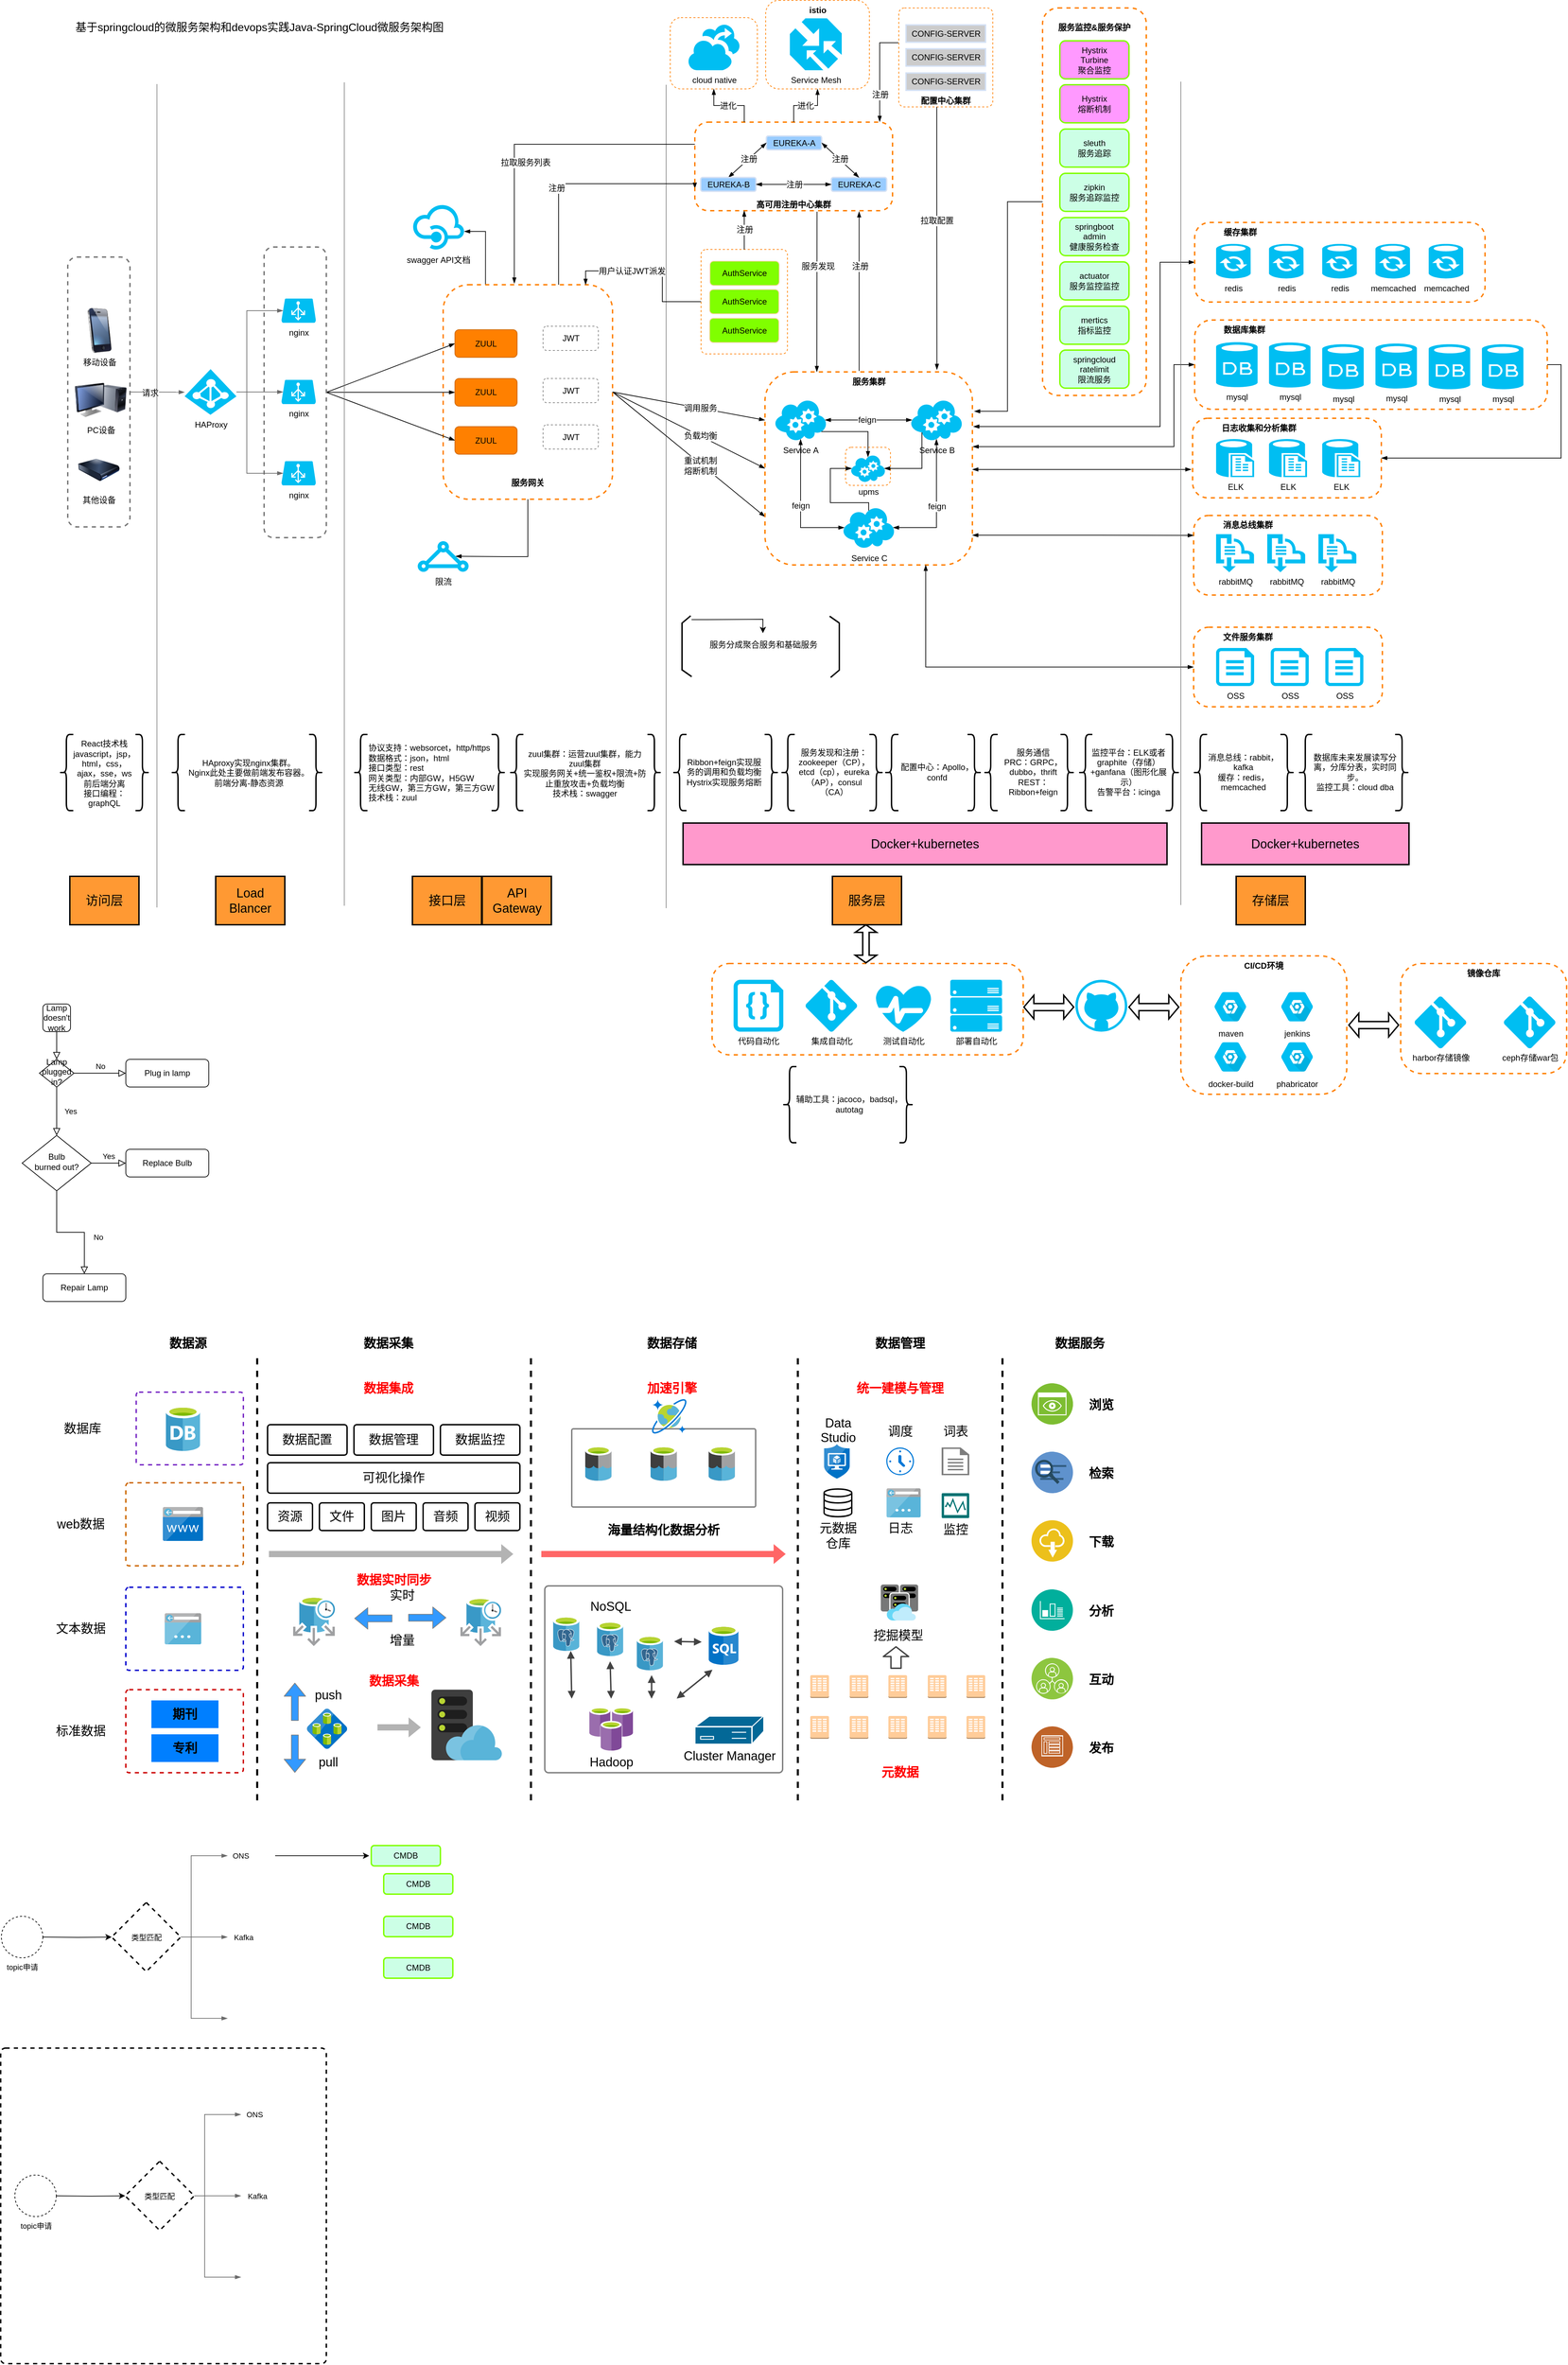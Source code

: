 <mxfile version="20.6.2" type="github">
  <diagram id="C5RBs43oDa-KdzZeNtuy" name="Page-1">
    <mxGraphModel dx="741" dy="2752" grid="1" gridSize="12" guides="1" tooltips="1" connect="1" arrows="1" fold="1" page="1" pageScale="1" pageWidth="827" pageHeight="1169" math="0" shadow="0">
      <root>
        <mxCell id="WIyWlLk6GJQsqaUBKTNV-0" />
        <mxCell id="WIyWlLk6GJQsqaUBKTNV-1" parent="WIyWlLk6GJQsqaUBKTNV-0" />
        <mxCell id="WIyWlLk6GJQsqaUBKTNV-2" value="" style="rounded=0;html=1;jettySize=auto;orthogonalLoop=1;fontSize=11;endArrow=block;endFill=0;endSize=8;strokeWidth=1;shadow=0;labelBackgroundColor=none;edgeStyle=orthogonalEdgeStyle;" parent="WIyWlLk6GJQsqaUBKTNV-1" source="WIyWlLk6GJQsqaUBKTNV-3" target="WIyWlLk6GJQsqaUBKTNV-6" edge="1">
          <mxGeometry relative="1" as="geometry" />
        </mxCell>
        <mxCell id="WIyWlLk6GJQsqaUBKTNV-3" value="Lamp doesn&#39;t work" style="rounded=1;whiteSpace=wrap;html=1;fontSize=12;glass=0;strokeWidth=1;shadow=0;" parent="WIyWlLk6GJQsqaUBKTNV-1" vertex="1">
          <mxGeometry x="70" y="-201" width="40" height="40" as="geometry" />
        </mxCell>
        <mxCell id="WIyWlLk6GJQsqaUBKTNV-4" value="Yes" style="rounded=0;html=1;jettySize=auto;orthogonalLoop=1;fontSize=11;endArrow=block;endFill=0;endSize=8;strokeWidth=1;shadow=0;labelBackgroundColor=none;edgeStyle=orthogonalEdgeStyle;" parent="WIyWlLk6GJQsqaUBKTNV-1" source="WIyWlLk6GJQsqaUBKTNV-6" target="WIyWlLk6GJQsqaUBKTNV-10" edge="1">
          <mxGeometry y="20" relative="1" as="geometry">
            <mxPoint as="offset" />
          </mxGeometry>
        </mxCell>
        <mxCell id="WIyWlLk6GJQsqaUBKTNV-5" value="No" style="edgeStyle=orthogonalEdgeStyle;rounded=0;html=1;jettySize=auto;orthogonalLoop=1;fontSize=11;endArrow=block;endFill=0;endSize=8;strokeWidth=1;shadow=0;labelBackgroundColor=none;" parent="WIyWlLk6GJQsqaUBKTNV-1" source="WIyWlLk6GJQsqaUBKTNV-6" target="WIyWlLk6GJQsqaUBKTNV-7" edge="1">
          <mxGeometry y="10" relative="1" as="geometry">
            <mxPoint as="offset" />
          </mxGeometry>
        </mxCell>
        <mxCell id="WIyWlLk6GJQsqaUBKTNV-6" value="Lamp&lt;br&gt;plugged in?" style="rhombus;whiteSpace=wrap;html=1;shadow=0;fontFamily=Helvetica;fontSize=12;align=center;strokeWidth=1;spacing=6;spacingTop=-4;" parent="WIyWlLk6GJQsqaUBKTNV-1" vertex="1">
          <mxGeometry x="65" y="-121" width="50" height="40" as="geometry" />
        </mxCell>
        <mxCell id="WIyWlLk6GJQsqaUBKTNV-7" value="Plug in lamp" style="rounded=1;whiteSpace=wrap;html=1;fontSize=12;glass=0;strokeWidth=1;shadow=0;" parent="WIyWlLk6GJQsqaUBKTNV-1" vertex="1">
          <mxGeometry x="190" y="-121" width="120" height="40" as="geometry" />
        </mxCell>
        <mxCell id="WIyWlLk6GJQsqaUBKTNV-8" value="No" style="rounded=0;html=1;jettySize=auto;orthogonalLoop=1;fontSize=11;endArrow=block;endFill=0;endSize=8;strokeWidth=1;shadow=0;labelBackgroundColor=none;edgeStyle=orthogonalEdgeStyle;" parent="WIyWlLk6GJQsqaUBKTNV-1" source="WIyWlLk6GJQsqaUBKTNV-10" target="WIyWlLk6GJQsqaUBKTNV-11" edge="1">
          <mxGeometry x="0.333" y="20" relative="1" as="geometry">
            <mxPoint as="offset" />
          </mxGeometry>
        </mxCell>
        <mxCell id="WIyWlLk6GJQsqaUBKTNV-9" value="Yes" style="edgeStyle=orthogonalEdgeStyle;rounded=0;html=1;jettySize=auto;orthogonalLoop=1;fontSize=11;endArrow=block;endFill=0;endSize=8;strokeWidth=1;shadow=0;labelBackgroundColor=none;" parent="WIyWlLk6GJQsqaUBKTNV-1" source="WIyWlLk6GJQsqaUBKTNV-10" target="WIyWlLk6GJQsqaUBKTNV-12" edge="1">
          <mxGeometry y="10" relative="1" as="geometry">
            <mxPoint as="offset" />
          </mxGeometry>
        </mxCell>
        <mxCell id="WIyWlLk6GJQsqaUBKTNV-10" value="Bulb&lt;br&gt;burned out?" style="rhombus;whiteSpace=wrap;html=1;shadow=0;fontFamily=Helvetica;fontSize=12;align=center;strokeWidth=1;spacing=6;spacingTop=-4;" parent="WIyWlLk6GJQsqaUBKTNV-1" vertex="1">
          <mxGeometry x="40" y="-11" width="100" height="80" as="geometry" />
        </mxCell>
        <mxCell id="WIyWlLk6GJQsqaUBKTNV-11" value="Repair Lamp" style="rounded=1;whiteSpace=wrap;html=1;fontSize=12;glass=0;strokeWidth=1;shadow=0;" parent="WIyWlLk6GJQsqaUBKTNV-1" vertex="1">
          <mxGeometry x="70" y="189" width="120" height="40" as="geometry" />
        </mxCell>
        <mxCell id="WIyWlLk6GJQsqaUBKTNV-12" value="Replace Bulb" style="rounded=1;whiteSpace=wrap;html=1;fontSize=12;glass=0;strokeWidth=1;shadow=0;" parent="WIyWlLk6GJQsqaUBKTNV-1" vertex="1">
          <mxGeometry x="190" y="9" width="120" height="40" as="geometry" />
        </mxCell>
        <mxCell id="xhn0Lpm8mwDRlb0D4wU6-0" value="&lt;blockquote style=&quot;margin: 0 0 0 40px ; border: none ; padding: 0px&quot;&gt;&lt;br&gt;&lt;/blockquote&gt;" style="rounded=1;whiteSpace=wrap;html=1;dashed=1;strokeColor=#FF8000;fillColor=none;strokeWidth=2;fontStyle=1;verticalAlign=top;arcSize=19;align=left;" vertex="1" parent="WIyWlLk6GJQsqaUBKTNV-1">
          <mxGeometry x="1038" y="-259.5" width="450" height="132" as="geometry" />
        </mxCell>
        <mxCell id="xhn0Lpm8mwDRlb0D4wU6-1" value="" style="endArrow=none;html=1;strokeColor=#6B6B6B;opacity=80;" edge="1" parent="WIyWlLk6GJQsqaUBKTNV-1">
          <mxGeometry width="50" height="50" relative="1" as="geometry">
            <mxPoint x="971.5" y="-339.5" as="sourcePoint" />
            <mxPoint x="971.5" y="-1529.5" as="targetPoint" />
          </mxGeometry>
        </mxCell>
        <mxCell id="xhn0Lpm8mwDRlb0D4wU6-2" value="&lt;blockquote style=&quot;margin: 0 0 0 40px ; border: none ; padding: 0px&quot;&gt;文件服务集群&lt;/blockquote&gt;" style="rounded=1;whiteSpace=wrap;html=1;dashed=1;strokeColor=#FF8000;fillColor=none;strokeWidth=2;fontStyle=1;verticalAlign=top;arcSize=19;align=left;" vertex="1" parent="WIyWlLk6GJQsqaUBKTNV-1">
          <mxGeometry x="1734.5" y="-745.5" width="273" height="115" as="geometry" />
        </mxCell>
        <mxCell id="xhn0Lpm8mwDRlb0D4wU6-3" value="&lt;blockquote style=&quot;margin: 0 0 0 40px ; border: none ; padding: 0px&quot;&gt;日志收集和分析集群&lt;/blockquote&gt;" style="rounded=1;whiteSpace=wrap;html=1;dashed=1;strokeColor=#FF8000;fillColor=none;strokeWidth=2;fontStyle=1;verticalAlign=top;arcSize=19;align=left;" vertex="1" parent="WIyWlLk6GJQsqaUBKTNV-1">
          <mxGeometry x="1733" y="-1047.5" width="273" height="115" as="geometry" />
        </mxCell>
        <mxCell id="xhn0Lpm8mwDRlb0D4wU6-4" style="edgeStyle=orthogonalEdgeStyle;rounded=0;orthogonalLoop=1;jettySize=auto;html=1;entryX=1.005;entryY=0.283;entryDx=0;entryDy=0;entryPerimeter=0;startArrow=blockThin;startFill=1;endArrow=blockThin;endFill=1;strokeColor=#000000;fontColor=#000000;" edge="1" parent="WIyWlLk6GJQsqaUBKTNV-1" source="xhn0Lpm8mwDRlb0D4wU6-5" target="xhn0Lpm8mwDRlb0D4wU6-80">
          <mxGeometry relative="1" as="geometry">
            <Array as="points">
              <mxPoint x="1686" y="-1272.5" />
              <mxPoint x="1686" y="-1035.5" />
            </Array>
          </mxGeometry>
        </mxCell>
        <mxCell id="xhn0Lpm8mwDRlb0D4wU6-5" value="&lt;blockquote style=&quot;margin: 0 0 0 40px ; border: none ; padding: 0px&quot;&gt;缓存集群&lt;/blockquote&gt;" style="rounded=1;whiteSpace=wrap;html=1;dashed=1;strokeColor=#FF8000;fillColor=none;strokeWidth=2;fontStyle=1;verticalAlign=top;arcSize=19;align=left;" vertex="1" parent="WIyWlLk6GJQsqaUBKTNV-1">
          <mxGeometry x="1736" y="-1330.5" width="420" height="115" as="geometry" />
        </mxCell>
        <mxCell id="xhn0Lpm8mwDRlb0D4wU6-6" style="edgeStyle=orthogonalEdgeStyle;rounded=0;orthogonalLoop=1;jettySize=auto;html=1;exitX=0.25;exitY=0;exitDx=0;exitDy=0;entryX=1;entryY=0.6;entryDx=0;entryDy=0;entryPerimeter=0;endArrow=blockThin;endFill=1;strokeColor=#000000;" edge="1" parent="WIyWlLk6GJQsqaUBKTNV-1" source="xhn0Lpm8mwDRlb0D4wU6-16" target="xhn0Lpm8mwDRlb0D4wU6-41">
          <mxGeometry relative="1" as="geometry" />
        </mxCell>
        <mxCell id="xhn0Lpm8mwDRlb0D4wU6-7" style="rounded=0;orthogonalLoop=1;jettySize=auto;html=1;exitX=1;exitY=0.5;exitDx=0;exitDy=0;entryX=0;entryY=0.25;entryDx=0;entryDy=0;startArrow=none;startFill=0;endArrow=blockThin;endFill=1;strokeColor=#000000;fontColor=#000000;" edge="1" parent="WIyWlLk6GJQsqaUBKTNV-1" source="xhn0Lpm8mwDRlb0D4wU6-16" target="xhn0Lpm8mwDRlb0D4wU6-80">
          <mxGeometry relative="1" as="geometry" />
        </mxCell>
        <mxCell id="xhn0Lpm8mwDRlb0D4wU6-8" value="调用服务" style="text;html=1;resizable=0;points=[];align=center;verticalAlign=middle;labelBackgroundColor=#ffffff;fontColor=#000000;" vertex="1" connectable="0" parent="xhn0Lpm8mwDRlb0D4wU6-7">
          <mxGeometry x="0.094" relative="1" as="geometry">
            <mxPoint x="6" y="1" as="offset" />
          </mxGeometry>
        </mxCell>
        <mxCell id="xhn0Lpm8mwDRlb0D4wU6-9" style="edgeStyle=none;rounded=0;orthogonalLoop=1;jettySize=auto;html=1;exitX=1;exitY=0.5;exitDx=0;exitDy=0;entryX=0;entryY=0.5;entryDx=0;entryDy=0;startArrow=none;startFill=0;endArrow=blockThin;endFill=1;strokeColor=#000000;fontColor=#000000;" edge="1" parent="WIyWlLk6GJQsqaUBKTNV-1" source="xhn0Lpm8mwDRlb0D4wU6-16" target="xhn0Lpm8mwDRlb0D4wU6-80">
          <mxGeometry relative="1" as="geometry" />
        </mxCell>
        <mxCell id="xhn0Lpm8mwDRlb0D4wU6-10" value="负载均衡" style="text;html=1;resizable=0;points=[];align=center;verticalAlign=middle;labelBackgroundColor=#ffffff;fontColor=#000000;" vertex="1" connectable="0" parent="xhn0Lpm8mwDRlb0D4wU6-9">
          <mxGeometry x="-0.069" y="1" relative="1" as="geometry">
            <mxPoint x="23" y="13" as="offset" />
          </mxGeometry>
        </mxCell>
        <mxCell id="xhn0Lpm8mwDRlb0D4wU6-11" style="edgeStyle=none;rounded=0;orthogonalLoop=1;jettySize=auto;html=1;exitX=1;exitY=0.5;exitDx=0;exitDy=0;entryX=0;entryY=0.75;entryDx=0;entryDy=0;startArrow=none;startFill=0;endArrow=blockThin;endFill=1;strokeColor=#000000;fontColor=#000000;" edge="1" parent="WIyWlLk6GJQsqaUBKTNV-1" source="xhn0Lpm8mwDRlb0D4wU6-16" target="xhn0Lpm8mwDRlb0D4wU6-80">
          <mxGeometry relative="1" as="geometry" />
        </mxCell>
        <mxCell id="xhn0Lpm8mwDRlb0D4wU6-12" value="重试机制&lt;br&gt;熔断机制" style="text;html=1;resizable=0;points=[];align=center;verticalAlign=middle;labelBackgroundColor=#ffffff;fontColor=#000000;" vertex="1" connectable="0" parent="xhn0Lpm8mwDRlb0D4wU6-11">
          <mxGeometry x="-0.088" relative="1" as="geometry">
            <mxPoint x="26.5" y="24" as="offset" />
          </mxGeometry>
        </mxCell>
        <mxCell id="xhn0Lpm8mwDRlb0D4wU6-13" style="edgeStyle=orthogonalEdgeStyle;rounded=0;orthogonalLoop=1;jettySize=auto;html=1;entryX=0;entryY=0.75;entryDx=0;entryDy=0;startArrow=none;startFill=0;endArrow=blockThin;endFill=1;strokeColor=#000000;fontColor=#000000;" edge="1" parent="WIyWlLk6GJQsqaUBKTNV-1" source="xhn0Lpm8mwDRlb0D4wU6-16" target="xhn0Lpm8mwDRlb0D4wU6-52">
          <mxGeometry relative="1" as="geometry">
            <Array as="points">
              <mxPoint x="816" y="-1386.5" />
            </Array>
          </mxGeometry>
        </mxCell>
        <mxCell id="xhn0Lpm8mwDRlb0D4wU6-14" value="注册" style="text;html=1;resizable=0;points=[];align=center;verticalAlign=middle;labelBackgroundColor=#ffffff;fontColor=#000000;" vertex="1" connectable="0" parent="xhn0Lpm8mwDRlb0D4wU6-13">
          <mxGeometry x="-0.201" y="3" relative="1" as="geometry">
            <mxPoint as="offset" />
          </mxGeometry>
        </mxCell>
        <mxCell id="xhn0Lpm8mwDRlb0D4wU6-15" style="edgeStyle=orthogonalEdgeStyle;rounded=0;orthogonalLoop=1;jettySize=auto;html=1;exitX=0.5;exitY=1;exitDx=0;exitDy=0;entryX=0.74;entryY=0.5;entryDx=0;entryDy=0;entryPerimeter=0;startArrow=none;startFill=0;endArrow=blockThin;endFill=1;strokeColor=#000000;fontColor=#000000;" edge="1" parent="WIyWlLk6GJQsqaUBKTNV-1" source="xhn0Lpm8mwDRlb0D4wU6-16" target="xhn0Lpm8mwDRlb0D4wU6-42">
          <mxGeometry relative="1" as="geometry">
            <Array as="points">
              <mxPoint x="772" y="-847.5" />
              <mxPoint x="736" y="-847.5" />
            </Array>
          </mxGeometry>
        </mxCell>
        <mxCell id="xhn0Lpm8mwDRlb0D4wU6-16" value="服务网关&lt;br&gt;&lt;br&gt;" style="rounded=1;whiteSpace=wrap;html=1;dashed=1;strokeColor=#FF8000;fillColor=none;strokeWidth=2;fontStyle=1;verticalAlign=bottom;" vertex="1" parent="WIyWlLk6GJQsqaUBKTNV-1">
          <mxGeometry x="649" y="-1240.5" width="245" height="310" as="geometry" />
        </mxCell>
        <mxCell id="xhn0Lpm8mwDRlb0D4wU6-17" style="rounded=0;orthogonalLoop=1;jettySize=auto;html=1;exitX=1;exitY=0.5;exitDx=0;exitDy=0;entryX=0;entryY=0.505;entryDx=0;entryDy=0;entryPerimeter=0;strokeColor=#6B6B6B;endArrow=blockThin;endFill=1;" edge="1" parent="WIyWlLk6GJQsqaUBKTNV-1" source="xhn0Lpm8mwDRlb0D4wU6-19" target="xhn0Lpm8mwDRlb0D4wU6-32">
          <mxGeometry relative="1" as="geometry" />
        </mxCell>
        <mxCell id="xhn0Lpm8mwDRlb0D4wU6-18" value="请求" style="text;html=1;resizable=0;points=[];align=center;verticalAlign=middle;labelBackgroundColor=#ffffff;fontSize=12;fontColor=#000000;" vertex="1" connectable="0" parent="xhn0Lpm8mwDRlb0D4wU6-17">
          <mxGeometry x="-0.267" y="-1" relative="1" as="geometry">
            <mxPoint as="offset" />
          </mxGeometry>
        </mxCell>
        <mxCell id="xhn0Lpm8mwDRlb0D4wU6-19" value="" style="rounded=1;whiteSpace=wrap;html=1;fillColor=none;dashed=1;strokeWidth=2;strokeColor=#787878;" vertex="1" parent="WIyWlLk6GJQsqaUBKTNV-1">
          <mxGeometry x="106" y="-1280.5" width="90" height="390" as="geometry" />
        </mxCell>
        <mxCell id="xhn0Lpm8mwDRlb0D4wU6-20" value="" style="endArrow=none;html=1;strokeColor=#6B6B6B;opacity=80;" edge="1" parent="WIyWlLk6GJQsqaUBKTNV-1">
          <mxGeometry width="50" height="50" relative="1" as="geometry">
            <mxPoint x="235" y="-340.5" as="sourcePoint" />
            <mxPoint x="235" y="-1530.5" as="targetPoint" />
          </mxGeometry>
        </mxCell>
        <mxCell id="xhn0Lpm8mwDRlb0D4wU6-21" value="移动设备" style="image;html=1;labelBackgroundColor=#ffffff;image=img/lib/clip_art/telecommunication/iPhone_128x128.png;shadow=0;dashed=0;fontFamily=Helvetica;fontSize=12;fontColor=#000000;align=center;fillColor=#505050;" vertex="1" parent="WIyWlLk6GJQsqaUBKTNV-1">
          <mxGeometry x="134.5" y="-1207" width="35" height="65" as="geometry" />
        </mxCell>
        <mxCell id="xhn0Lpm8mwDRlb0D4wU6-22" value="PC设备" style="image;html=1;labelBackgroundColor=#ffffff;image=img/lib/clip_art/computers/Monitor_Tower_128x128.png;dashed=1;fontFamily=Helvetica;fontSize=12;fontColor=#000000;align=center;strokeColor=#000000;fillColor=#ffffff;" vertex="1" parent="WIyWlLk6GJQsqaUBKTNV-1">
          <mxGeometry x="116" y="-1104.5" width="75" height="60.94" as="geometry" />
        </mxCell>
        <mxCell id="xhn0Lpm8mwDRlb0D4wU6-23" value="其他设备" style="image;html=1;labelBackgroundColor=#ffffff;image=img/lib/clip_art/computers/Harddrive_128x128.png;dashed=1;fontFamily=Helvetica;fontSize=12;fontColor=#000000;align=center;strokeColor=#000000;" vertex="1" parent="WIyWlLk6GJQsqaUBKTNV-1">
          <mxGeometry x="121" y="-1003" width="60" height="60" as="geometry" />
        </mxCell>
        <mxCell id="xhn0Lpm8mwDRlb0D4wU6-24" style="edgeStyle=none;rounded=0;orthogonalLoop=1;jettySize=auto;html=1;exitX=1;exitY=0.5;exitDx=0;exitDy=0;entryX=0;entryY=0.5;entryDx=0;entryDy=0;endArrow=blockThin;endFill=1;strokeColor=#000000;" edge="1" parent="WIyWlLk6GJQsqaUBKTNV-1" source="xhn0Lpm8mwDRlb0D4wU6-27" target="xhn0Lpm8mwDRlb0D4wU6-35">
          <mxGeometry relative="1" as="geometry" />
        </mxCell>
        <mxCell id="xhn0Lpm8mwDRlb0D4wU6-25" style="edgeStyle=none;rounded=0;orthogonalLoop=1;jettySize=auto;html=1;exitX=1;exitY=0.5;exitDx=0;exitDy=0;entryX=0;entryY=0.5;entryDx=0;entryDy=0;endArrow=blockThin;endFill=1;strokeColor=#000000;" edge="1" parent="WIyWlLk6GJQsqaUBKTNV-1" source="xhn0Lpm8mwDRlb0D4wU6-27" target="xhn0Lpm8mwDRlb0D4wU6-36">
          <mxGeometry relative="1" as="geometry" />
        </mxCell>
        <mxCell id="xhn0Lpm8mwDRlb0D4wU6-26" style="edgeStyle=none;rounded=0;orthogonalLoop=1;jettySize=auto;html=1;exitX=1;exitY=0.5;exitDx=0;exitDy=0;entryX=0;entryY=0.5;entryDx=0;entryDy=0;endArrow=blockThin;endFill=1;strokeColor=#000000;" edge="1" parent="WIyWlLk6GJQsqaUBKTNV-1" source="xhn0Lpm8mwDRlb0D4wU6-27" target="xhn0Lpm8mwDRlb0D4wU6-37">
          <mxGeometry relative="1" as="geometry" />
        </mxCell>
        <mxCell id="xhn0Lpm8mwDRlb0D4wU6-27" value="" style="rounded=1;whiteSpace=wrap;html=1;fillColor=none;dashed=1;strokeWidth=2;strokeColor=#787878;" vertex="1" parent="WIyWlLk6GJQsqaUBKTNV-1">
          <mxGeometry x="390" y="-1295" width="90" height="420" as="geometry" />
        </mxCell>
        <mxCell id="xhn0Lpm8mwDRlb0D4wU6-28" value="nginx" style="verticalLabelPosition=bottom;html=1;verticalAlign=top;align=center;strokeColor=none;fillColor=#00BEF2;shape=mxgraph.azure.azure_load_balancer;dashed=1;aspect=fixed;" vertex="1" parent="WIyWlLk6GJQsqaUBKTNV-1">
          <mxGeometry x="415" y="-1220.5" width="50" height="35" as="geometry" />
        </mxCell>
        <mxCell id="xhn0Lpm8mwDRlb0D4wU6-29" style="edgeStyle=orthogonalEdgeStyle;rounded=0;orthogonalLoop=1;jettySize=auto;html=1;entryX=0.05;entryY=0.5;entryDx=0;entryDy=0;entryPerimeter=0;strokeColor=#6B6B6B;endArrow=blockThin;endFill=1;" edge="1" parent="WIyWlLk6GJQsqaUBKTNV-1" source="xhn0Lpm8mwDRlb0D4wU6-32" target="xhn0Lpm8mwDRlb0D4wU6-28">
          <mxGeometry relative="1" as="geometry">
            <Array as="points">
              <mxPoint x="365" y="-1085.5" />
              <mxPoint x="365" y="-1202.5" />
            </Array>
          </mxGeometry>
        </mxCell>
        <mxCell id="xhn0Lpm8mwDRlb0D4wU6-30" style="edgeStyle=orthogonalEdgeStyle;rounded=0;orthogonalLoop=1;jettySize=auto;html=1;entryX=0.05;entryY=0.5;entryDx=0;entryDy=0;entryPerimeter=0;endArrow=blockThin;endFill=1;strokeColor=#6B6B6B;" edge="1" parent="WIyWlLk6GJQsqaUBKTNV-1" source="xhn0Lpm8mwDRlb0D4wU6-32" target="xhn0Lpm8mwDRlb0D4wU6-34">
          <mxGeometry relative="1" as="geometry">
            <Array as="points">
              <mxPoint x="365" y="-1085.5" />
              <mxPoint x="365" y="-967.5" />
            </Array>
          </mxGeometry>
        </mxCell>
        <mxCell id="xhn0Lpm8mwDRlb0D4wU6-31" style="edgeStyle=orthogonalEdgeStyle;rounded=0;orthogonalLoop=1;jettySize=auto;html=1;entryX=0.05;entryY=0.5;entryDx=0;entryDy=0;entryPerimeter=0;endArrow=blockThin;endFill=1;strokeColor=#6B6B6B;" edge="1" parent="WIyWlLk6GJQsqaUBKTNV-1" source="xhn0Lpm8mwDRlb0D4wU6-32" target="xhn0Lpm8mwDRlb0D4wU6-33">
          <mxGeometry relative="1" as="geometry" />
        </mxCell>
        <mxCell id="xhn0Lpm8mwDRlb0D4wU6-32" value="HAProxy" style="shadow=0;dashed=1;html=1;strokeColor=none;labelPosition=center;verticalLabelPosition=bottom;verticalAlign=top;align=center;shape=mxgraph.mscae.cloud.active_directory;fillColor=#00BEF2;pointerEvents=1;fontFamily=Helvetica;fontSize=12;fontColor=#000000;gradientColor=none;" vertex="1" parent="WIyWlLk6GJQsqaUBKTNV-1">
          <mxGeometry x="275" y="-1118.5" width="75" height="66" as="geometry" />
        </mxCell>
        <mxCell id="xhn0Lpm8mwDRlb0D4wU6-33" value="nginx" style="verticalLabelPosition=bottom;html=1;verticalAlign=top;align=center;strokeColor=none;fillColor=#00BEF2;shape=mxgraph.azure.azure_load_balancer;dashed=1;" vertex="1" parent="WIyWlLk6GJQsqaUBKTNV-1">
          <mxGeometry x="415" y="-1103" width="50" height="35" as="geometry" />
        </mxCell>
        <mxCell id="xhn0Lpm8mwDRlb0D4wU6-34" value="nginx" style="verticalLabelPosition=bottom;html=1;verticalAlign=top;align=center;strokeColor=none;fillColor=#00BEF2;shape=mxgraph.azure.azure_load_balancer;dashed=1;" vertex="1" parent="WIyWlLk6GJQsqaUBKTNV-1">
          <mxGeometry x="415" y="-985.5" width="50" height="35" as="geometry" />
        </mxCell>
        <mxCell id="xhn0Lpm8mwDRlb0D4wU6-35" value="ZUUL" style="rounded=1;whiteSpace=wrap;html=1;fillColor=#FF8000;strokeColor=#CC6600;" vertex="1" parent="WIyWlLk6GJQsqaUBKTNV-1">
          <mxGeometry x="666" y="-1175.5" width="90" height="40" as="geometry" />
        </mxCell>
        <mxCell id="xhn0Lpm8mwDRlb0D4wU6-36" value="ZUUL" style="rounded=1;whiteSpace=wrap;html=1;fillColor=#FF8000;strokeColor=#CC6600;" vertex="1" parent="WIyWlLk6GJQsqaUBKTNV-1">
          <mxGeometry x="666" y="-1105" width="90" height="40" as="geometry" />
        </mxCell>
        <mxCell id="xhn0Lpm8mwDRlb0D4wU6-37" value="ZUUL" style="rounded=1;whiteSpace=wrap;html=1;fillColor=#FF8000;strokeColor=#CC6600;" vertex="1" parent="WIyWlLk6GJQsqaUBKTNV-1">
          <mxGeometry x="666" y="-1035.5" width="90" height="40" as="geometry" />
        </mxCell>
        <mxCell id="xhn0Lpm8mwDRlb0D4wU6-38" value="JWT" style="rounded=1;whiteSpace=wrap;html=1;fillColor=none;strokeColor=#808080;dashed=1;" vertex="1" parent="WIyWlLk6GJQsqaUBKTNV-1">
          <mxGeometry x="793.5" y="-1180.5" width="80" height="35" as="geometry" />
        </mxCell>
        <mxCell id="xhn0Lpm8mwDRlb0D4wU6-39" value="JWT" style="rounded=1;whiteSpace=wrap;html=1;fillColor=none;strokeColor=#808080;dashed=1;" vertex="1" parent="WIyWlLk6GJQsqaUBKTNV-1">
          <mxGeometry x="793.5" y="-1105" width="80" height="35" as="geometry" />
        </mxCell>
        <mxCell id="xhn0Lpm8mwDRlb0D4wU6-40" value="JWT" style="rounded=1;whiteSpace=wrap;html=1;fillColor=none;strokeColor=#808080;dashed=1;" vertex="1" parent="WIyWlLk6GJQsqaUBKTNV-1">
          <mxGeometry x="793.5" y="-1038" width="80" height="35" as="geometry" />
        </mxCell>
        <mxCell id="xhn0Lpm8mwDRlb0D4wU6-41" value="swagger&amp;nbsp;API文档" style="shadow=0;dashed=0;html=1;strokeColor=none;labelPosition=center;verticalLabelPosition=bottom;verticalAlign=top;align=center;shape=mxgraph.mscae.cloud.api_management;fillColor=#00BEF2;pointerEvents=1;aspect=fixed;" vertex="1" parent="WIyWlLk6GJQsqaUBKTNV-1">
          <mxGeometry x="604.5" y="-1358" width="75" height="67.5" as="geometry" />
        </mxCell>
        <mxCell id="xhn0Lpm8mwDRlb0D4wU6-42" value="限流" style="shadow=0;dashed=0;html=1;strokeColor=none;fillColor=#00BEF2;labelPosition=center;verticalLabelPosition=bottom;verticalAlign=top;align=center;shape=mxgraph.azure.express_route;pointerEvents=1;aspect=fixed;" vertex="1" parent="WIyWlLk6GJQsqaUBKTNV-1">
          <mxGeometry x="611.5" y="-870.5" width="75" height="45" as="geometry" />
        </mxCell>
        <mxCell id="xhn0Lpm8mwDRlb0D4wU6-43" value="" style="verticalLabelPosition=bottom;html=1;verticalAlign=top;align=center;strokeColor=none;fillColor=#00BEF2;shape=mxgraph.azure.github_code;pointerEvents=1;dashed=1;fontColor=#000000;aspect=fixed;" vertex="1" parent="WIyWlLk6GJQsqaUBKTNV-1">
          <mxGeometry x="1563.5" y="-236" width="75" height="75" as="geometry" />
        </mxCell>
        <mxCell id="xhn0Lpm8mwDRlb0D4wU6-44" value="OSS" style="verticalLabelPosition=bottom;html=1;verticalAlign=top;align=center;strokeColor=none;fillColor=#00BEF2;shape=mxgraph.azure.cloud_services_configuration_file;pointerEvents=1;dashed=1;fontColor=#000000;" vertex="1" parent="WIyWlLk6GJQsqaUBKTNV-1">
          <mxGeometry x="1767" y="-715.5" width="55" height="55" as="geometry" />
        </mxCell>
        <mxCell id="xhn0Lpm8mwDRlb0D4wU6-45" value="" style="group" vertex="1" connectable="0" parent="WIyWlLk6GJQsqaUBKTNV-1">
          <mxGeometry x="977.5" y="-1626.5" width="126" height="103" as="geometry" />
        </mxCell>
        <mxCell id="xhn0Lpm8mwDRlb0D4wU6-46" value="" style="rounded=1;whiteSpace=wrap;html=1;dashed=1;strokeColor=#FF8000;fillColor=none;strokeWidth=1;fontStyle=1;verticalAlign=bottom;" vertex="1" parent="xhn0Lpm8mwDRlb0D4wU6-45">
          <mxGeometry width="126" height="103" as="geometry" />
        </mxCell>
        <mxCell id="xhn0Lpm8mwDRlb0D4wU6-47" value="cloud&amp;nbsp;native" style="shadow=0;dashed=0;html=1;strokeColor=none;fillColor=#00BEF2;labelPosition=center;verticalLabelPosition=bottom;verticalAlign=top;align=center;shape=mxgraph.azure.hyper_v_recovery_manager;fontColor=#000000;aspect=fixed;" vertex="1" parent="xhn0Lpm8mwDRlb0D4wU6-45">
          <mxGeometry x="25.5" y="8.5" width="75" height="67.5" as="geometry" />
        </mxCell>
        <mxCell id="xhn0Lpm8mwDRlb0D4wU6-48" value="" style="group" vertex="1" connectable="0" parent="WIyWlLk6GJQsqaUBKTNV-1">
          <mxGeometry x="1115.5" y="-1651.5" width="150" height="128" as="geometry" />
        </mxCell>
        <mxCell id="xhn0Lpm8mwDRlb0D4wU6-49" value="istio" style="rounded=1;whiteSpace=wrap;html=1;dashed=1;strokeColor=#FF8000;fillColor=none;strokeWidth=1;fontStyle=1;verticalAlign=top;" vertex="1" parent="xhn0Lpm8mwDRlb0D4wU6-48">
          <mxGeometry width="150" height="128" as="geometry" />
        </mxCell>
        <mxCell id="xhn0Lpm8mwDRlb0D4wU6-50" value="Service&amp;nbsp;Mesh" style="shadow=0;dashed=0;html=1;strokeColor=none;fillColor=#00BEF2;labelPosition=center;verticalLabelPosition=bottom;verticalAlign=top;align=center;shape=mxgraph.azure.traffic_manager;pointerEvents=1;fontColor=#000000;aspect=fixed;" vertex="1" parent="xhn0Lpm8mwDRlb0D4wU6-48">
          <mxGeometry x="35" y="26" width="75" height="75" as="geometry" />
        </mxCell>
        <mxCell id="xhn0Lpm8mwDRlb0D4wU6-51" value="" style="group" vertex="1" connectable="0" parent="WIyWlLk6GJQsqaUBKTNV-1">
          <mxGeometry x="1013" y="-1475.5" width="286" height="128" as="geometry" />
        </mxCell>
        <mxCell id="xhn0Lpm8mwDRlb0D4wU6-52" value="高可用注册中心集群" style="rounded=1;whiteSpace=wrap;html=1;dashed=1;strokeColor=#FF8000;fillColor=none;strokeWidth=2;fontStyle=1;verticalAlign=bottom;" vertex="1" parent="xhn0Lpm8mwDRlb0D4wU6-51">
          <mxGeometry width="286" height="128" as="geometry" />
        </mxCell>
        <mxCell id="xhn0Lpm8mwDRlb0D4wU6-53" value="EUREKA-A" style="rounded=1;whiteSpace=wrap;html=1;strokeColor=#D4E1F5;strokeWidth=2;fillColor=#99CCFF;gradientColor=none;fontColor=#000000;" vertex="1" parent="xhn0Lpm8mwDRlb0D4wU6-51">
          <mxGeometry x="103.5" y="20" width="80" height="20" as="geometry" />
        </mxCell>
        <mxCell id="xhn0Lpm8mwDRlb0D4wU6-54" style="rounded=0;orthogonalLoop=1;jettySize=auto;html=1;exitX=0.5;exitY=0;exitDx=0;exitDy=0;entryX=0;entryY=0.5;entryDx=0;entryDy=0;endArrow=blockThin;endFill=1;strokeColor=#000000;fontColor=#000000;startArrow=blockThin;startFill=1;" edge="1" parent="xhn0Lpm8mwDRlb0D4wU6-51" source="xhn0Lpm8mwDRlb0D4wU6-56" target="xhn0Lpm8mwDRlb0D4wU6-53">
          <mxGeometry relative="1" as="geometry" />
        </mxCell>
        <mxCell id="xhn0Lpm8mwDRlb0D4wU6-55" value="注册" style="text;html=1;resizable=0;points=[];align=center;verticalAlign=middle;labelBackgroundColor=#ffffff;fontColor=#000000;" vertex="1" connectable="0" parent="xhn0Lpm8mwDRlb0D4wU6-54">
          <mxGeometry x="0.149" relative="1" as="geometry">
            <mxPoint x="-2" y="2" as="offset" />
          </mxGeometry>
        </mxCell>
        <mxCell id="xhn0Lpm8mwDRlb0D4wU6-56" value="EUREKA-B" style="rounded=1;whiteSpace=wrap;html=1;strokeColor=#D4E1F5;strokeWidth=2;fillColor=#99CCFF;gradientColor=none;fontColor=#000000;" vertex="1" parent="xhn0Lpm8mwDRlb0D4wU6-51">
          <mxGeometry x="8.5" y="80" width="80" height="20" as="geometry" />
        </mxCell>
        <mxCell id="xhn0Lpm8mwDRlb0D4wU6-57" value="EUREKA-C" style="rounded=1;whiteSpace=wrap;html=1;strokeColor=#D4E1F5;strokeWidth=2;fillColor=#99CCFF;gradientColor=none;fontColor=#000000;" vertex="1" parent="xhn0Lpm8mwDRlb0D4wU6-51">
          <mxGeometry x="197.5" y="80" width="80" height="20" as="geometry" />
        </mxCell>
        <mxCell id="xhn0Lpm8mwDRlb0D4wU6-58" style="edgeStyle=none;rounded=0;orthogonalLoop=1;jettySize=auto;html=1;exitX=1;exitY=0.5;exitDx=0;exitDy=0;entryX=0.5;entryY=0;entryDx=0;entryDy=0;startArrow=blockThin;startFill=1;endArrow=blockThin;endFill=1;strokeColor=#000000;fontColor=#000000;" edge="1" parent="xhn0Lpm8mwDRlb0D4wU6-51" source="xhn0Lpm8mwDRlb0D4wU6-53" target="xhn0Lpm8mwDRlb0D4wU6-57">
          <mxGeometry relative="1" as="geometry" />
        </mxCell>
        <mxCell id="xhn0Lpm8mwDRlb0D4wU6-59" value="注册" style="text;html=1;resizable=0;points=[];align=center;verticalAlign=middle;labelBackgroundColor=#ffffff;fontColor=#000000;" vertex="1" connectable="0" parent="xhn0Lpm8mwDRlb0D4wU6-58">
          <mxGeometry x="-0.139" relative="1" as="geometry">
            <mxPoint x="3" y="2" as="offset" />
          </mxGeometry>
        </mxCell>
        <mxCell id="xhn0Lpm8mwDRlb0D4wU6-60" style="edgeStyle=none;rounded=0;orthogonalLoop=1;jettySize=auto;html=1;exitX=1;exitY=0.5;exitDx=0;exitDy=0;entryX=0;entryY=0.5;entryDx=0;entryDy=0;startArrow=blockThin;startFill=1;endArrow=blockThin;endFill=1;strokeColor=#000000;fontColor=#000000;" edge="1" parent="xhn0Lpm8mwDRlb0D4wU6-51" source="xhn0Lpm8mwDRlb0D4wU6-56" target="xhn0Lpm8mwDRlb0D4wU6-57">
          <mxGeometry relative="1" as="geometry" />
        </mxCell>
        <mxCell id="xhn0Lpm8mwDRlb0D4wU6-61" value="注册" style="text;html=1;resizable=0;points=[];align=center;verticalAlign=middle;labelBackgroundColor=#ffffff;fontColor=#000000;" vertex="1" connectable="0" parent="xhn0Lpm8mwDRlb0D4wU6-60">
          <mxGeometry x="-0.152" relative="1" as="geometry">
            <mxPoint x="9" as="offset" />
          </mxGeometry>
        </mxCell>
        <mxCell id="xhn0Lpm8mwDRlb0D4wU6-62" style="edgeStyle=orthogonalEdgeStyle;rounded=0;orthogonalLoop=1;jettySize=auto;html=1;exitX=0.25;exitY=0;exitDx=0;exitDy=0;entryX=0.5;entryY=1;entryDx=0;entryDy=0;startArrow=none;startFill=0;endArrow=blockThin;endFill=1;strokeColor=#000000;fontColor=#000000;" edge="1" parent="WIyWlLk6GJQsqaUBKTNV-1" source="xhn0Lpm8mwDRlb0D4wU6-52" target="xhn0Lpm8mwDRlb0D4wU6-46">
          <mxGeometry relative="1" as="geometry" />
        </mxCell>
        <mxCell id="xhn0Lpm8mwDRlb0D4wU6-63" value="进化" style="text;html=1;resizable=0;points=[];align=center;verticalAlign=middle;labelBackgroundColor=#ffffff;fontColor=#000000;" vertex="1" connectable="0" parent="xhn0Lpm8mwDRlb0D4wU6-62">
          <mxGeometry x="0.151" y="1" relative="1" as="geometry">
            <mxPoint x="5" y="-1" as="offset" />
          </mxGeometry>
        </mxCell>
        <mxCell id="xhn0Lpm8mwDRlb0D4wU6-64" style="edgeStyle=orthogonalEdgeStyle;rounded=0;orthogonalLoop=1;jettySize=auto;html=1;exitX=0.5;exitY=0;exitDx=0;exitDy=0;entryX=0.5;entryY=1;entryDx=0;entryDy=0;startArrow=none;startFill=0;endArrow=blockThin;endFill=1;strokeColor=#000000;fontColor=#000000;" edge="1" parent="WIyWlLk6GJQsqaUBKTNV-1" source="xhn0Lpm8mwDRlb0D4wU6-52" target="xhn0Lpm8mwDRlb0D4wU6-49">
          <mxGeometry relative="1" as="geometry" />
        </mxCell>
        <mxCell id="xhn0Lpm8mwDRlb0D4wU6-65" value="进化" style="text;html=1;resizable=0;points=[];align=center;verticalAlign=middle;labelBackgroundColor=#ffffff;fontColor=#000000;" vertex="1" connectable="0" parent="xhn0Lpm8mwDRlb0D4wU6-64">
          <mxGeometry x="-0.383" y="-10" relative="1" as="geometry">
            <mxPoint x="15.5" y="-10" as="offset" />
          </mxGeometry>
        </mxCell>
        <mxCell id="xhn0Lpm8mwDRlb0D4wU6-66" value="" style="group" vertex="1" connectable="0" parent="WIyWlLk6GJQsqaUBKTNV-1">
          <mxGeometry x="1022" y="-1291.5" width="125" height="151" as="geometry" />
        </mxCell>
        <mxCell id="xhn0Lpm8mwDRlb0D4wU6-67" value="" style="rounded=1;whiteSpace=wrap;html=1;dashed=1;strokeColor=#FF8000;fillColor=none;strokeWidth=1;fontStyle=1;verticalAlign=bottom;arcSize=6;" vertex="1" parent="xhn0Lpm8mwDRlb0D4wU6-66">
          <mxGeometry width="125" height="151" as="geometry" />
        </mxCell>
        <mxCell id="xhn0Lpm8mwDRlb0D4wU6-68" value="AuthService" style="rounded=1;whiteSpace=wrap;html=1;fillColor=#80FF00;strokeColor=#FFD1A3;" vertex="1" parent="xhn0Lpm8mwDRlb0D4wU6-66">
          <mxGeometry x="13" y="17" width="100" height="35" as="geometry" />
        </mxCell>
        <mxCell id="xhn0Lpm8mwDRlb0D4wU6-69" value="AuthService" style="rounded=1;whiteSpace=wrap;html=1;fillColor=#80FF00;strokeColor=#FFD1A3;" vertex="1" parent="xhn0Lpm8mwDRlb0D4wU6-66">
          <mxGeometry x="12.5" y="58" width="100" height="35" as="geometry" />
        </mxCell>
        <mxCell id="xhn0Lpm8mwDRlb0D4wU6-70" value="AuthService" style="rounded=1;whiteSpace=wrap;html=1;fillColor=#80FF00;strokeColor=#FFD1A3;" vertex="1" parent="xhn0Lpm8mwDRlb0D4wU6-66">
          <mxGeometry x="12.5" y="99.5" width="100" height="35" as="geometry" />
        </mxCell>
        <mxCell id="xhn0Lpm8mwDRlb0D4wU6-71" style="edgeStyle=orthogonalEdgeStyle;rounded=0;orthogonalLoop=1;jettySize=auto;html=1;exitX=0;exitY=0.5;exitDx=0;exitDy=0;entryX=0.841;entryY=0;entryDx=0;entryDy=0;entryPerimeter=0;startArrow=none;startFill=0;endArrow=blockThin;endFill=1;strokeColor=#000000;fontColor=#000000;" edge="1" parent="WIyWlLk6GJQsqaUBKTNV-1" source="xhn0Lpm8mwDRlb0D4wU6-67" target="xhn0Lpm8mwDRlb0D4wU6-16">
          <mxGeometry relative="1" as="geometry">
            <Array as="points">
              <mxPoint x="966" y="-1216.5" />
              <mxPoint x="966" y="-1260.5" />
              <mxPoint x="855" y="-1260.5" />
            </Array>
          </mxGeometry>
        </mxCell>
        <mxCell id="xhn0Lpm8mwDRlb0D4wU6-72" value="用户认证JWT派发" style="text;html=1;resizable=0;points=[];align=center;verticalAlign=middle;labelBackgroundColor=#ffffff;fontColor=#000000;" vertex="1" connectable="0" parent="xhn0Lpm8mwDRlb0D4wU6-71">
          <mxGeometry x="0.502" y="3" relative="1" as="geometry">
            <mxPoint x="29" y="-3" as="offset" />
          </mxGeometry>
        </mxCell>
        <mxCell id="xhn0Lpm8mwDRlb0D4wU6-73" style="rounded=0;orthogonalLoop=1;jettySize=auto;html=1;exitX=0.5;exitY=0;exitDx=0;exitDy=0;entryX=0.25;entryY=1;entryDx=0;entryDy=0;startArrow=none;startFill=0;endArrow=blockThin;endFill=1;strokeColor=#000000;fontColor=#000000;" edge="1" parent="WIyWlLk6GJQsqaUBKTNV-1" source="xhn0Lpm8mwDRlb0D4wU6-67" target="xhn0Lpm8mwDRlb0D4wU6-52">
          <mxGeometry relative="1" as="geometry" />
        </mxCell>
        <mxCell id="xhn0Lpm8mwDRlb0D4wU6-74" value="注册" style="text;html=1;resizable=0;points=[];align=center;verticalAlign=middle;labelBackgroundColor=#ffffff;fontColor=#000000;" vertex="1" connectable="0" parent="xhn0Lpm8mwDRlb0D4wU6-73">
          <mxGeometry x="0.203" relative="1" as="geometry">
            <mxPoint y="5" as="offset" />
          </mxGeometry>
        </mxCell>
        <mxCell id="xhn0Lpm8mwDRlb0D4wU6-75" style="rounded=0;orthogonalLoop=1;jettySize=auto;html=1;startArrow=none;startFill=0;endArrow=blockThin;endFill=1;strokeColor=#000000;fontColor=#000000;exitX=0.454;exitY=-0.005;exitDx=0;exitDy=0;exitPerimeter=0;entryX=0.831;entryY=1.009;entryDx=0;entryDy=0;entryPerimeter=0;" edge="1" parent="WIyWlLk6GJQsqaUBKTNV-1" source="xhn0Lpm8mwDRlb0D4wU6-80" target="xhn0Lpm8mwDRlb0D4wU6-52">
          <mxGeometry relative="1" as="geometry">
            <mxPoint x="1265" y="-1320.5" as="targetPoint" />
            <mxPoint x="1251" y="-1140.5" as="sourcePoint" />
          </mxGeometry>
        </mxCell>
        <mxCell id="xhn0Lpm8mwDRlb0D4wU6-76" value="注册" style="text;html=1;resizable=0;points=[];align=center;verticalAlign=middle;labelBackgroundColor=#ffffff;fontColor=#000000;" vertex="1" connectable="0" parent="xhn0Lpm8mwDRlb0D4wU6-75">
          <mxGeometry x="0.316" y="-1" relative="1" as="geometry">
            <mxPoint as="offset" />
          </mxGeometry>
        </mxCell>
        <mxCell id="xhn0Lpm8mwDRlb0D4wU6-77" style="rounded=0;orthogonalLoop=1;jettySize=auto;html=1;entryX=0.25;entryY=0;entryDx=0;entryDy=0;startArrow=none;startFill=0;endArrow=blockThin;endFill=1;strokeColor=#000000;fontColor=#000000;exitX=0.618;exitY=1.012;exitDx=0;exitDy=0;exitPerimeter=0;" edge="1" parent="WIyWlLk6GJQsqaUBKTNV-1" source="xhn0Lpm8mwDRlb0D4wU6-52" target="xhn0Lpm8mwDRlb0D4wU6-80">
          <mxGeometry relative="1" as="geometry">
            <mxPoint x="1211" y="-1300.5" as="sourcePoint" />
          </mxGeometry>
        </mxCell>
        <mxCell id="xhn0Lpm8mwDRlb0D4wU6-78" value="服务发现" style="text;html=1;resizable=0;points=[];align=center;verticalAlign=middle;labelBackgroundColor=#ffffff;fontColor=#000000;" vertex="1" connectable="0" parent="xhn0Lpm8mwDRlb0D4wU6-77">
          <mxGeometry x="-0.322" y="1" relative="1" as="geometry">
            <mxPoint as="offset" />
          </mxGeometry>
        </mxCell>
        <mxCell id="xhn0Lpm8mwDRlb0D4wU6-79" value="" style="group" vertex="1" connectable="0" parent="WIyWlLk6GJQsqaUBKTNV-1">
          <mxGeometry x="1114.5" y="-1114.5" width="300" height="279" as="geometry" />
        </mxCell>
        <mxCell id="xhn0Lpm8mwDRlb0D4wU6-80" value="服务集群" style="rounded=1;whiteSpace=wrap;html=1;dashed=1;strokeColor=#FF8000;fillColor=none;strokeWidth=2;fontStyle=1;verticalAlign=top;" vertex="1" parent="xhn0Lpm8mwDRlb0D4wU6-79">
          <mxGeometry width="300" height="279" as="geometry" />
        </mxCell>
        <mxCell id="xhn0Lpm8mwDRlb0D4wU6-81" value="" style="rounded=1;whiteSpace=wrap;html=1;dashed=1;strokeColor=#FF8000;fillColor=none;strokeWidth=1;fontStyle=1;verticalAlign=top;" vertex="1" parent="xhn0Lpm8mwDRlb0D4wU6-79">
          <mxGeometry x="116.5" y="109" width="65" height="55" as="geometry" />
        </mxCell>
        <mxCell id="xhn0Lpm8mwDRlb0D4wU6-82" value="Service&amp;nbsp;A" style="verticalLabelPosition=bottom;html=1;verticalAlign=top;align=center;strokeColor=none;fillColor=#00BEF2;shape=mxgraph.azure.cloud_service;dashed=1;aspect=fixed;" vertex="1" parent="xhn0Lpm8mwDRlb0D4wU6-79">
          <mxGeometry x="14" y="39.5" width="75" height="60" as="geometry" />
        </mxCell>
        <mxCell id="xhn0Lpm8mwDRlb0D4wU6-83" value="Service&amp;nbsp;B" style="verticalLabelPosition=bottom;html=1;verticalAlign=top;align=center;strokeColor=none;fillColor=#00BEF2;shape=mxgraph.azure.cloud_service;dashed=1;aspect=fixed;" vertex="1" parent="xhn0Lpm8mwDRlb0D4wU6-79">
          <mxGeometry x="210.5" y="39.5" width="75" height="60" as="geometry" />
        </mxCell>
        <mxCell id="xhn0Lpm8mwDRlb0D4wU6-84" style="edgeStyle=orthogonalEdgeStyle;rounded=0;orthogonalLoop=1;jettySize=auto;html=1;exitX=0.97;exitY=0.5;exitDx=0;exitDy=0;exitPerimeter=0;entryX=0.03;entryY=0.5;entryDx=0;entryDy=0;entryPerimeter=0;startArrow=blockThin;startFill=1;endArrow=blockThin;endFill=1;strokeColor=#000000;fontColor=#000000;" edge="1" parent="xhn0Lpm8mwDRlb0D4wU6-79" source="xhn0Lpm8mwDRlb0D4wU6-82" target="xhn0Lpm8mwDRlb0D4wU6-83">
          <mxGeometry relative="1" as="geometry" />
        </mxCell>
        <mxCell id="xhn0Lpm8mwDRlb0D4wU6-85" value="feign" style="text;html=1;resizable=0;points=[];align=center;verticalAlign=middle;labelBackgroundColor=#ffffff;fontColor=#000000;" vertex="1" connectable="0" parent="xhn0Lpm8mwDRlb0D4wU6-84">
          <mxGeometry x="-0.147" relative="1" as="geometry">
            <mxPoint x="7" as="offset" />
          </mxGeometry>
        </mxCell>
        <mxCell id="xhn0Lpm8mwDRlb0D4wU6-86" style="edgeStyle=orthogonalEdgeStyle;rounded=0;orthogonalLoop=1;jettySize=auto;html=1;exitX=0.97;exitY=0.5;exitDx=0;exitDy=0;exitPerimeter=0;entryX=0.5;entryY=0.96;entryDx=0;entryDy=0;entryPerimeter=0;startArrow=blockThin;startFill=1;endArrow=blockThin;endFill=1;strokeColor=#000000;fontColor=#000000;" edge="1" parent="xhn0Lpm8mwDRlb0D4wU6-79" source="xhn0Lpm8mwDRlb0D4wU6-88" target="xhn0Lpm8mwDRlb0D4wU6-83">
          <mxGeometry relative="1" as="geometry" />
        </mxCell>
        <mxCell id="xhn0Lpm8mwDRlb0D4wU6-87" value="feign" style="text;html=1;resizable=0;points=[];align=center;verticalAlign=middle;labelBackgroundColor=#ffffff;fontColor=#000000;" vertex="1" connectable="0" parent="xhn0Lpm8mwDRlb0D4wU6-86">
          <mxGeometry x="-0.34" y="31" relative="1" as="geometry">
            <mxPoint x="31" y="-31" as="offset" />
          </mxGeometry>
        </mxCell>
        <mxCell id="xhn0Lpm8mwDRlb0D4wU6-88" value="Service C" style="verticalLabelPosition=bottom;html=1;verticalAlign=top;align=center;strokeColor=none;fillColor=#00BEF2;shape=mxgraph.azure.cloud_service;dashed=1;aspect=fixed;" vertex="1" parent="xhn0Lpm8mwDRlb0D4wU6-79">
          <mxGeometry x="112.5" y="195" width="75" height="60" as="geometry" />
        </mxCell>
        <mxCell id="xhn0Lpm8mwDRlb0D4wU6-89" style="edgeStyle=orthogonalEdgeStyle;rounded=0;orthogonalLoop=1;jettySize=auto;html=1;exitX=0.5;exitY=0.96;exitDx=0;exitDy=0;exitPerimeter=0;entryX=0.03;entryY=0.5;entryDx=0;entryDy=0;entryPerimeter=0;startArrow=blockThin;startFill=1;endArrow=blockThin;endFill=1;strokeColor=#000000;fontColor=#000000;" edge="1" parent="xhn0Lpm8mwDRlb0D4wU6-79" source="xhn0Lpm8mwDRlb0D4wU6-82" target="xhn0Lpm8mwDRlb0D4wU6-88">
          <mxGeometry relative="1" as="geometry">
            <Array as="points">
              <mxPoint x="51.5" y="225" />
            </Array>
          </mxGeometry>
        </mxCell>
        <mxCell id="xhn0Lpm8mwDRlb0D4wU6-90" value="feign" style="text;html=1;resizable=0;points=[];align=center;verticalAlign=middle;labelBackgroundColor=#ffffff;fontColor=#000000;" vertex="1" connectable="0" parent="xhn0Lpm8mwDRlb0D4wU6-89">
          <mxGeometry x="0.038" relative="1" as="geometry">
            <mxPoint y="-3" as="offset" />
          </mxGeometry>
        </mxCell>
        <mxCell id="xhn0Lpm8mwDRlb0D4wU6-91" value="upms" style="verticalLabelPosition=bottom;html=1;verticalAlign=top;align=center;strokeColor=none;fillColor=#00BEF2;shape=mxgraph.azure.cloud_service;dashed=1;aspect=fixed;" vertex="1" parent="xhn0Lpm8mwDRlb0D4wU6-79">
          <mxGeometry x="124" y="119.5" width="50" height="40" as="geometry" />
        </mxCell>
        <mxCell id="xhn0Lpm8mwDRlb0D4wU6-92" style="edgeStyle=orthogonalEdgeStyle;rounded=0;orthogonalLoop=1;jettySize=auto;html=1;exitX=0.9;exitY=0.78;exitDx=0;exitDy=0;exitPerimeter=0;entryX=0.5;entryY=0.09;entryDx=0;entryDy=0;entryPerimeter=0;startArrow=none;startFill=0;endArrow=blockThin;endFill=1;strokeColor=#000000;fontColor=#000000;" edge="1" parent="xhn0Lpm8mwDRlb0D4wU6-79" source="xhn0Lpm8mwDRlb0D4wU6-82" target="xhn0Lpm8mwDRlb0D4wU6-91">
          <mxGeometry relative="1" as="geometry" />
        </mxCell>
        <mxCell id="xhn0Lpm8mwDRlb0D4wU6-93" style="edgeStyle=orthogonalEdgeStyle;rounded=0;orthogonalLoop=1;jettySize=auto;html=1;exitX=0.22;exitY=0.8;exitDx=0;exitDy=0;exitPerimeter=0;entryX=0.97;entryY=0.5;entryDx=0;entryDy=0;entryPerimeter=0;startArrow=none;startFill=0;endArrow=blockThin;endFill=1;strokeColor=#000000;fontColor=#000000;" edge="1" parent="xhn0Lpm8mwDRlb0D4wU6-79" source="xhn0Lpm8mwDRlb0D4wU6-83" target="xhn0Lpm8mwDRlb0D4wU6-91">
          <mxGeometry relative="1" as="geometry">
            <Array as="points">
              <mxPoint x="227.5" y="140" />
            </Array>
          </mxGeometry>
        </mxCell>
        <mxCell id="xhn0Lpm8mwDRlb0D4wU6-94" style="edgeStyle=orthogonalEdgeStyle;rounded=0;orthogonalLoop=1;jettySize=auto;html=1;exitX=0.5;exitY=0.09;exitDx=0;exitDy=0;exitPerimeter=0;entryX=0.03;entryY=0.5;entryDx=0;entryDy=0;entryPerimeter=0;startArrow=none;startFill=0;endArrow=blockThin;endFill=1;strokeColor=#000000;fontColor=#000000;" edge="1" parent="xhn0Lpm8mwDRlb0D4wU6-79" source="xhn0Lpm8mwDRlb0D4wU6-88" target="xhn0Lpm8mwDRlb0D4wU6-91">
          <mxGeometry relative="1" as="geometry">
            <Array as="points">
              <mxPoint x="149.5" y="189" />
              <mxPoint x="94.5" y="189" />
              <mxPoint x="94.5" y="140" />
            </Array>
          </mxGeometry>
        </mxCell>
        <mxCell id="xhn0Lpm8mwDRlb0D4wU6-95" style="edgeStyle=orthogonalEdgeStyle;rounded=0;orthogonalLoop=1;jettySize=auto;html=1;exitX=0;exitY=0.25;exitDx=0;exitDy=0;entryX=0.42;entryY=-0.006;entryDx=0;entryDy=0;entryPerimeter=0;startArrow=none;startFill=0;endArrow=blockThin;endFill=1;strokeColor=#000000;fontColor=#000000;" edge="1" parent="WIyWlLk6GJQsqaUBKTNV-1" source="xhn0Lpm8mwDRlb0D4wU6-52" target="xhn0Lpm8mwDRlb0D4wU6-16">
          <mxGeometry relative="1" as="geometry" />
        </mxCell>
        <mxCell id="xhn0Lpm8mwDRlb0D4wU6-96" value="拉取服务列表" style="text;html=1;resizable=0;points=[];align=center;verticalAlign=middle;labelBackgroundColor=#ffffff;fontColor=#000000;" vertex="1" connectable="0" parent="xhn0Lpm8mwDRlb0D4wU6-95">
          <mxGeometry x="0.059" y="26" relative="1" as="geometry">
            <mxPoint as="offset" />
          </mxGeometry>
        </mxCell>
        <mxCell id="xhn0Lpm8mwDRlb0D4wU6-97" value="" style="group" vertex="1" connectable="0" parent="WIyWlLk6GJQsqaUBKTNV-1">
          <mxGeometry x="1308" y="-1640.5" width="136" height="143" as="geometry" />
        </mxCell>
        <mxCell id="xhn0Lpm8mwDRlb0D4wU6-98" value="配置中心集群" style="rounded=1;whiteSpace=wrap;html=1;dashed=1;strokeColor=#FF8000;fillColor=none;strokeWidth=1;fontStyle=1;verticalAlign=bottom;arcSize=6;" vertex="1" parent="xhn0Lpm8mwDRlb0D4wU6-97">
          <mxGeometry width="136" height="143" as="geometry" />
        </mxCell>
        <mxCell id="xhn0Lpm8mwDRlb0D4wU6-99" value="CONFIG-SERVER" style="rounded=1;whiteSpace=wrap;html=1;strokeColor=#D4E1F5;strokeWidth=2;fillColor=#CCCCCC;gradientColor=none;fontColor=#000000;arcSize=0;" vertex="1" parent="xhn0Lpm8mwDRlb0D4wU6-97">
          <mxGeometry x="10.5" y="24.5" width="115" height="25" as="geometry" />
        </mxCell>
        <mxCell id="xhn0Lpm8mwDRlb0D4wU6-100" value="CONFIG-SERVER" style="rounded=1;whiteSpace=wrap;html=1;strokeColor=#D4E1F5;strokeWidth=2;fillColor=#CCCCCC;gradientColor=none;fontColor=#000000;arcSize=0;" vertex="1" parent="xhn0Lpm8mwDRlb0D4wU6-97">
          <mxGeometry x="10.5" y="59" width="115" height="25" as="geometry" />
        </mxCell>
        <mxCell id="xhn0Lpm8mwDRlb0D4wU6-101" value="CONFIG-SERVER" style="rounded=1;whiteSpace=wrap;html=1;strokeColor=#D4E1F5;strokeWidth=2;fillColor=#CCCCCC;gradientColor=none;fontColor=#000000;arcSize=0;" vertex="1" parent="xhn0Lpm8mwDRlb0D4wU6-97">
          <mxGeometry x="10.5" y="94" width="115" height="25" as="geometry" />
        </mxCell>
        <mxCell id="xhn0Lpm8mwDRlb0D4wU6-102" style="edgeStyle=orthogonalEdgeStyle;rounded=0;orthogonalLoop=1;jettySize=auto;html=1;exitX=-0.004;exitY=0.351;exitDx=0;exitDy=0;startArrow=none;startFill=0;endArrow=blockThin;endFill=1;strokeColor=#000000;fontColor=#000000;entryX=0.935;entryY=-0.004;entryDx=0;entryDy=0;entryPerimeter=0;exitPerimeter=0;" edge="1" parent="WIyWlLk6GJQsqaUBKTNV-1" source="xhn0Lpm8mwDRlb0D4wU6-98" target="xhn0Lpm8mwDRlb0D4wU6-52">
          <mxGeometry relative="1" as="geometry">
            <mxPoint x="1291" y="-1510.5" as="targetPoint" />
            <Array as="points">
              <mxPoint x="1281" y="-1590.5" />
            </Array>
          </mxGeometry>
        </mxCell>
        <mxCell id="xhn0Lpm8mwDRlb0D4wU6-103" value="注册" style="text;html=1;resizable=0;points=[];align=center;verticalAlign=middle;labelBackgroundColor=#ffffff;fontColor=#000000;" vertex="1" connectable="0" parent="xhn0Lpm8mwDRlb0D4wU6-102">
          <mxGeometry x="0.451" relative="1" as="geometry">
            <mxPoint as="offset" />
          </mxGeometry>
        </mxCell>
        <mxCell id="xhn0Lpm8mwDRlb0D4wU6-104" style="edgeStyle=orthogonalEdgeStyle;rounded=0;orthogonalLoop=1;jettySize=auto;html=1;entryX=0.829;entryY=-0.011;entryDx=0;entryDy=0;entryPerimeter=0;startArrow=none;startFill=0;endArrow=blockThin;endFill=1;strokeColor=#000000;fontColor=#000000;" edge="1" parent="WIyWlLk6GJQsqaUBKTNV-1" source="xhn0Lpm8mwDRlb0D4wU6-98" target="xhn0Lpm8mwDRlb0D4wU6-80">
          <mxGeometry relative="1" as="geometry">
            <Array as="points">
              <mxPoint x="1363" y="-1400.5" />
              <mxPoint x="1363" y="-1400.5" />
            </Array>
          </mxGeometry>
        </mxCell>
        <mxCell id="xhn0Lpm8mwDRlb0D4wU6-105" value="拉取配置" style="text;html=1;resizable=0;points=[];align=center;verticalAlign=middle;labelBackgroundColor=#ffffff;fontColor=#000000;" vertex="1" connectable="0" parent="xhn0Lpm8mwDRlb0D4wU6-104">
          <mxGeometry x="-0.134" relative="1" as="geometry">
            <mxPoint as="offset" />
          </mxGeometry>
        </mxCell>
        <mxCell id="xhn0Lpm8mwDRlb0D4wU6-106" value="" style="group" vertex="1" connectable="0" parent="WIyWlLk6GJQsqaUBKTNV-1">
          <mxGeometry x="1516" y="-1640.5" width="150" height="560" as="geometry" />
        </mxCell>
        <mxCell id="xhn0Lpm8mwDRlb0D4wU6-107" value="&lt;br&gt;服务监控&amp;amp;服务保护" style="rounded=1;whiteSpace=wrap;html=1;dashed=1;strokeColor=#FF8000;fillColor=none;strokeWidth=2;fontStyle=1;verticalAlign=top;" vertex="1" parent="xhn0Lpm8mwDRlb0D4wU6-106">
          <mxGeometry width="150" height="560" as="geometry" />
        </mxCell>
        <mxCell id="xhn0Lpm8mwDRlb0D4wU6-108" value="Hystrix&lt;br&gt;Turbine&lt;br&gt;聚合监控" style="rounded=1;whiteSpace=wrap;html=1;fillColor=#FF99FF;strokeColor=#80FF00;strokeWidth=2;" vertex="1" parent="xhn0Lpm8mwDRlb0D4wU6-106">
          <mxGeometry x="25" y="47.5" width="100" height="55" as="geometry" />
        </mxCell>
        <mxCell id="xhn0Lpm8mwDRlb0D4wU6-109" value="Hystrix&lt;br&gt;熔断机制" style="rounded=1;whiteSpace=wrap;html=1;fillColor=#FF99FF;strokeColor=#80FF00;strokeWidth=2;" vertex="1" parent="xhn0Lpm8mwDRlb0D4wU6-106">
          <mxGeometry x="25" y="111" width="100" height="55" as="geometry" />
        </mxCell>
        <mxCell id="xhn0Lpm8mwDRlb0D4wU6-110" value="sleuth&lt;br&gt;服务追踪" style="rounded=1;whiteSpace=wrap;html=1;fillColor=#CCFFE6;strokeColor=#80FF00;strokeWidth=2;" vertex="1" parent="xhn0Lpm8mwDRlb0D4wU6-106">
          <mxGeometry x="25" y="175" width="100" height="55" as="geometry" />
        </mxCell>
        <mxCell id="xhn0Lpm8mwDRlb0D4wU6-111" value="zipkin&lt;br&gt;服务追踪监控" style="rounded=1;whiteSpace=wrap;html=1;fillColor=#CCFFE6;strokeColor=#80FF00;strokeWidth=2;" vertex="1" parent="xhn0Lpm8mwDRlb0D4wU6-106">
          <mxGeometry x="25" y="239" width="100" height="55" as="geometry" />
        </mxCell>
        <mxCell id="xhn0Lpm8mwDRlb0D4wU6-112" value="springboot&lt;br&gt;admin&lt;br&gt;健康服务检查" style="rounded=1;whiteSpace=wrap;html=1;fillColor=#CCFFE6;strokeColor=#80FF00;strokeWidth=2;" vertex="1" parent="xhn0Lpm8mwDRlb0D4wU6-106">
          <mxGeometry x="25" y="303" width="100" height="55" as="geometry" />
        </mxCell>
        <mxCell id="xhn0Lpm8mwDRlb0D4wU6-113" value="actuator&lt;br&gt;服务监控监控" style="rounded=1;whiteSpace=wrap;html=1;fillColor=#CCFFE6;strokeColor=#80FF00;strokeWidth=2;" vertex="1" parent="xhn0Lpm8mwDRlb0D4wU6-106">
          <mxGeometry x="25" y="367" width="100" height="55" as="geometry" />
        </mxCell>
        <mxCell id="xhn0Lpm8mwDRlb0D4wU6-114" value="mertics&lt;br&gt;指标监控" style="rounded=1;whiteSpace=wrap;html=1;fillColor=#CCFFE6;strokeColor=#80FF00;strokeWidth=2;" vertex="1" parent="xhn0Lpm8mwDRlb0D4wU6-106">
          <mxGeometry x="25" y="431" width="100" height="55" as="geometry" />
        </mxCell>
        <mxCell id="xhn0Lpm8mwDRlb0D4wU6-115" value="springcloud&lt;br&gt;ratelimit&lt;br&gt;限流服务" style="rounded=1;whiteSpace=wrap;html=1;fillColor=#CCFFE6;strokeColor=#80FF00;strokeWidth=2;" vertex="1" parent="xhn0Lpm8mwDRlb0D4wU6-106">
          <mxGeometry x="25" y="494.5" width="100" height="55" as="geometry" />
        </mxCell>
        <mxCell id="xhn0Lpm8mwDRlb0D4wU6-116" style="edgeStyle=orthogonalEdgeStyle;rounded=0;orthogonalLoop=1;jettySize=auto;html=1;exitX=0;exitY=0.5;exitDx=0;exitDy=0;entryX=1.009;entryY=0.204;entryDx=0;entryDy=0;entryPerimeter=0;startArrow=none;startFill=0;endArrow=blockThin;endFill=1;strokeColor=#000000;fontColor=#000000;" edge="1" parent="WIyWlLk6GJQsqaUBKTNV-1" source="xhn0Lpm8mwDRlb0D4wU6-107" target="xhn0Lpm8mwDRlb0D4wU6-80">
          <mxGeometry relative="1" as="geometry" />
        </mxCell>
        <mxCell id="xhn0Lpm8mwDRlb0D4wU6-117" value="redis" style="shadow=0;dashed=0;html=1;strokeColor=none;fillColor=#00BEF2;labelPosition=center;verticalLabelPosition=bottom;verticalAlign=top;align=center;shape=mxgraph.azure.sql_datasync;pointerEvents=1;labelBackgroundColor=#ffffff;fontColor=#000000;" vertex="1" parent="WIyWlLk6GJQsqaUBKTNV-1">
          <mxGeometry x="1767" y="-1299.5" width="50" height="50" as="geometry" />
        </mxCell>
        <mxCell id="xhn0Lpm8mwDRlb0D4wU6-118" value="redis" style="shadow=0;dashed=0;html=1;strokeColor=none;fillColor=#00BEF2;labelPosition=center;verticalLabelPosition=bottom;verticalAlign=top;align=center;shape=mxgraph.azure.sql_datasync;pointerEvents=1;labelBackgroundColor=#ffffff;fontColor=#000000;" vertex="1" parent="WIyWlLk6GJQsqaUBKTNV-1">
          <mxGeometry x="1843.5" y="-1299.5" width="50" height="50" as="geometry" />
        </mxCell>
        <mxCell id="xhn0Lpm8mwDRlb0D4wU6-119" value="redis" style="shadow=0;dashed=0;html=1;strokeColor=none;fillColor=#00BEF2;labelPosition=center;verticalLabelPosition=bottom;verticalAlign=top;align=center;shape=mxgraph.azure.sql_datasync;pointerEvents=1;labelBackgroundColor=#ffffff;fontColor=#000000;" vertex="1" parent="WIyWlLk6GJQsqaUBKTNV-1">
          <mxGeometry x="1920.5" y="-1299.5" width="50" height="50" as="geometry" />
        </mxCell>
        <mxCell id="xhn0Lpm8mwDRlb0D4wU6-120" value="memcached" style="shadow=0;dashed=0;html=1;strokeColor=none;fillColor=#00BEF2;labelPosition=center;verticalLabelPosition=bottom;verticalAlign=top;align=center;shape=mxgraph.azure.sql_datasync;pointerEvents=1;labelBackgroundColor=#ffffff;fontColor=#000000;" vertex="1" parent="WIyWlLk6GJQsqaUBKTNV-1">
          <mxGeometry x="1997.5" y="-1299.5" width="50" height="50" as="geometry" />
        </mxCell>
        <mxCell id="xhn0Lpm8mwDRlb0D4wU6-121" value="memcached" style="shadow=0;dashed=0;html=1;strokeColor=none;fillColor=#00BEF2;labelPosition=center;verticalLabelPosition=bottom;verticalAlign=top;align=center;shape=mxgraph.azure.sql_datasync;pointerEvents=1;labelBackgroundColor=#ffffff;fontColor=#000000;" vertex="1" parent="WIyWlLk6GJQsqaUBKTNV-1">
          <mxGeometry x="2074.5" y="-1299.5" width="50" height="50" as="geometry" />
        </mxCell>
        <mxCell id="xhn0Lpm8mwDRlb0D4wU6-122" style="edgeStyle=orthogonalEdgeStyle;rounded=0;orthogonalLoop=1;jettySize=auto;html=1;exitX=1;exitY=0.5;exitDx=0;exitDy=0;entryX=1;entryY=0.5;entryDx=0;entryDy=0;startArrow=none;startFill=0;endArrow=blockThin;endFill=1;strokeColor=#000000;fontColor=#000000;" edge="1" parent="WIyWlLk6GJQsqaUBKTNV-1" source="xhn0Lpm8mwDRlb0D4wU6-124" target="xhn0Lpm8mwDRlb0D4wU6-3">
          <mxGeometry relative="1" as="geometry" />
        </mxCell>
        <mxCell id="xhn0Lpm8mwDRlb0D4wU6-123" style="edgeStyle=orthogonalEdgeStyle;rounded=0;orthogonalLoop=1;jettySize=auto;html=1;entryX=1.002;entryY=0.387;entryDx=0;entryDy=0;entryPerimeter=0;startArrow=blockThin;startFill=1;endArrow=blockThin;endFill=1;strokeColor=#000000;fontColor=#000000;" edge="1" parent="WIyWlLk6GJQsqaUBKTNV-1" source="xhn0Lpm8mwDRlb0D4wU6-124" target="xhn0Lpm8mwDRlb0D4wU6-80">
          <mxGeometry relative="1" as="geometry">
            <Array as="points">
              <mxPoint x="1706" y="-1124.5" />
              <mxPoint x="1706" y="-1006.5" />
            </Array>
          </mxGeometry>
        </mxCell>
        <mxCell id="xhn0Lpm8mwDRlb0D4wU6-124" value="&lt;blockquote style=&quot;margin: 0 0 0 40px ; border: none ; padding: 0px&quot;&gt;数据库集群&lt;/blockquote&gt;" style="rounded=1;whiteSpace=wrap;html=1;dashed=1;strokeColor=#FF8000;fillColor=none;strokeWidth=2;fontStyle=1;verticalAlign=top;arcSize=19;align=left;" vertex="1" parent="WIyWlLk6GJQsqaUBKTNV-1">
          <mxGeometry x="1736" y="-1189.5" width="510" height="129" as="geometry" />
        </mxCell>
        <mxCell id="xhn0Lpm8mwDRlb0D4wU6-125" value="ELK" style="verticalLabelPosition=bottom;html=1;verticalAlign=top;align=center;strokeColor=none;fillColor=#00BEF2;shape=mxgraph.azure.sql_reporting;labelBackgroundColor=#ffffff;fontColor=#000000;" vertex="1" parent="WIyWlLk6GJQsqaUBKTNV-1">
          <mxGeometry x="1843.5" y="-1017.5" width="55" height="55" as="geometry" />
        </mxCell>
        <mxCell id="xhn0Lpm8mwDRlb0D4wU6-126" value="ELK" style="verticalLabelPosition=bottom;html=1;verticalAlign=top;align=center;strokeColor=none;fillColor=#00BEF2;shape=mxgraph.azure.sql_reporting;labelBackgroundColor=#ffffff;fontColor=#000000;" vertex="1" parent="WIyWlLk6GJQsqaUBKTNV-1">
          <mxGeometry x="1767" y="-1017.5" width="55" height="55" as="geometry" />
        </mxCell>
        <mxCell id="xhn0Lpm8mwDRlb0D4wU6-127" value="ELK" style="verticalLabelPosition=bottom;html=1;verticalAlign=top;align=center;strokeColor=none;fillColor=#00BEF2;shape=mxgraph.azure.sql_reporting;labelBackgroundColor=#ffffff;fontColor=#000000;" vertex="1" parent="WIyWlLk6GJQsqaUBKTNV-1">
          <mxGeometry x="1920.5" y="-1017.5" width="55" height="55" as="geometry" />
        </mxCell>
        <mxCell id="xhn0Lpm8mwDRlb0D4wU6-128" value="mysql" style="verticalLabelPosition=bottom;html=1;verticalAlign=top;align=center;strokeColor=none;fillColor=#00BEF2;shape=mxgraph.azure.database;labelBackgroundColor=#ffffff;fontColor=#000000;" vertex="1" parent="WIyWlLk6GJQsqaUBKTNV-1">
          <mxGeometry x="1767" y="-1157.5" width="60" height="65" as="geometry" />
        </mxCell>
        <mxCell id="xhn0Lpm8mwDRlb0D4wU6-129" value="mysql" style="verticalLabelPosition=bottom;html=1;verticalAlign=top;align=center;strokeColor=none;fillColor=#00BEF2;shape=mxgraph.azure.database;labelBackgroundColor=#ffffff;fontColor=#000000;" vertex="1" parent="WIyWlLk6GJQsqaUBKTNV-1">
          <mxGeometry x="1843.5" y="-1157" width="60" height="65" as="geometry" />
        </mxCell>
        <mxCell id="xhn0Lpm8mwDRlb0D4wU6-130" value="mysql" style="verticalLabelPosition=bottom;html=1;verticalAlign=top;align=center;strokeColor=none;fillColor=#00BEF2;shape=mxgraph.azure.database;labelBackgroundColor=#ffffff;fontColor=#000000;" vertex="1" parent="WIyWlLk6GJQsqaUBKTNV-1">
          <mxGeometry x="1920.5" y="-1154.5" width="60" height="65" as="geometry" />
        </mxCell>
        <mxCell id="xhn0Lpm8mwDRlb0D4wU6-131" value="mysql" style="verticalLabelPosition=bottom;html=1;verticalAlign=top;align=center;strokeColor=none;fillColor=#00BEF2;shape=mxgraph.azure.database;labelBackgroundColor=#ffffff;fontColor=#000000;" vertex="1" parent="WIyWlLk6GJQsqaUBKTNV-1">
          <mxGeometry x="1997.5" y="-1155.5" width="60" height="65" as="geometry" />
        </mxCell>
        <mxCell id="xhn0Lpm8mwDRlb0D4wU6-132" value="mysql" style="verticalLabelPosition=bottom;html=1;verticalAlign=top;align=center;strokeColor=none;fillColor=#00BEF2;shape=mxgraph.azure.database;labelBackgroundColor=#ffffff;fontColor=#000000;" vertex="1" parent="WIyWlLk6GJQsqaUBKTNV-1">
          <mxGeometry x="2074.5" y="-1154.5" width="60" height="65" as="geometry" />
        </mxCell>
        <mxCell id="xhn0Lpm8mwDRlb0D4wU6-133" value="mysql" style="verticalLabelPosition=bottom;html=1;verticalAlign=top;align=center;strokeColor=none;fillColor=#00BEF2;shape=mxgraph.azure.database;labelBackgroundColor=#ffffff;fontColor=#000000;" vertex="1" parent="WIyWlLk6GJQsqaUBKTNV-1">
          <mxGeometry x="2151.5" y="-1154.5" width="60" height="65" as="geometry" />
        </mxCell>
        <mxCell id="xhn0Lpm8mwDRlb0D4wU6-134" value="&lt;blockquote style=&quot;margin: 0 0 0 40px ; border: none ; padding: 0px&quot;&gt;消息总线集群&lt;/blockquote&gt;" style="rounded=1;whiteSpace=wrap;html=1;dashed=1;strokeColor=#FF8000;fillColor=none;strokeWidth=2;fontStyle=1;verticalAlign=top;arcSize=19;align=left;" vertex="1" parent="WIyWlLk6GJQsqaUBKTNV-1">
          <mxGeometry x="1734.5" y="-907" width="273" height="115" as="geometry" />
        </mxCell>
        <mxCell id="xhn0Lpm8mwDRlb0D4wU6-135" value="OSS" style="verticalLabelPosition=bottom;html=1;verticalAlign=top;align=center;strokeColor=none;fillColor=#00BEF2;shape=mxgraph.azure.cloud_services_configuration_file;pointerEvents=1;dashed=1;fontColor=#000000;" vertex="1" parent="WIyWlLk6GJQsqaUBKTNV-1">
          <mxGeometry x="1846" y="-715.5" width="55" height="55" as="geometry" />
        </mxCell>
        <mxCell id="xhn0Lpm8mwDRlb0D4wU6-136" value="OSS" style="verticalLabelPosition=bottom;html=1;verticalAlign=top;align=center;strokeColor=none;fillColor=#00BEF2;shape=mxgraph.azure.cloud_services_configuration_file;pointerEvents=1;dashed=1;fontColor=#000000;" vertex="1" parent="WIyWlLk6GJQsqaUBKTNV-1">
          <mxGeometry x="1925" y="-715.5" width="55" height="55" as="geometry" />
        </mxCell>
        <mxCell id="xhn0Lpm8mwDRlb0D4wU6-137" value="rabbitMQ" style="verticalLabelPosition=bottom;html=1;verticalAlign=top;align=center;strokeColor=none;fillColor=#00BEF2;shape=mxgraph.azure.service_bus;pointerEvents=1;fontFamily=Helvetica;fontSize=12;fontColor=#000000;strokeWidth=2;" vertex="1" parent="WIyWlLk6GJQsqaUBKTNV-1">
          <mxGeometry x="1767" y="-880" width="55" height="55" as="geometry" />
        </mxCell>
        <mxCell id="xhn0Lpm8mwDRlb0D4wU6-138" value="rabbitMQ" style="verticalLabelPosition=bottom;html=1;verticalAlign=top;align=center;strokeColor=none;fillColor=#00BEF2;shape=mxgraph.azure.service_bus;pointerEvents=1;fontFamily=Helvetica;fontSize=12;fontColor=#000000;strokeWidth=2;" vertex="1" parent="WIyWlLk6GJQsqaUBKTNV-1">
          <mxGeometry x="1841" y="-880" width="55" height="55" as="geometry" />
        </mxCell>
        <mxCell id="xhn0Lpm8mwDRlb0D4wU6-139" value="rabbitMQ" style="verticalLabelPosition=bottom;html=1;verticalAlign=top;align=center;strokeColor=none;fillColor=#00BEF2;shape=mxgraph.azure.service_bus;pointerEvents=1;fontFamily=Helvetica;fontSize=12;fontColor=#000000;strokeWidth=2;" vertex="1" parent="WIyWlLk6GJQsqaUBKTNV-1">
          <mxGeometry x="1915" y="-880" width="55" height="55" as="geometry" />
        </mxCell>
        <mxCell id="xhn0Lpm8mwDRlb0D4wU6-140" style="edgeStyle=orthogonalEdgeStyle;rounded=0;orthogonalLoop=1;jettySize=auto;html=1;entryX=0;entryY=0.5;entryDx=0;entryDy=0;startArrow=blockThin;startFill=1;endArrow=blockThin;endFill=1;strokeColor=#000000;fontColor=#000000;" edge="1" parent="WIyWlLk6GJQsqaUBKTNV-1" source="xhn0Lpm8mwDRlb0D4wU6-80" target="xhn0Lpm8mwDRlb0D4wU6-2">
          <mxGeometry relative="1" as="geometry">
            <Array as="points">
              <mxPoint x="1347" y="-687.5" />
            </Array>
          </mxGeometry>
        </mxCell>
        <mxCell id="xhn0Lpm8mwDRlb0D4wU6-141" style="edgeStyle=orthogonalEdgeStyle;rounded=0;orthogonalLoop=1;jettySize=auto;html=1;entryX=0;entryY=0.25;entryDx=0;entryDy=0;startArrow=blockThin;startFill=1;endArrow=blockThin;endFill=1;strokeColor=#000000;fontColor=#000000;" edge="1" parent="WIyWlLk6GJQsqaUBKTNV-1" source="xhn0Lpm8mwDRlb0D4wU6-80" target="xhn0Lpm8mwDRlb0D4wU6-134">
          <mxGeometry relative="1" as="geometry">
            <Array as="points">
              <mxPoint x="1596" y="-878.5" />
              <mxPoint x="1596" y="-878.5" />
            </Array>
          </mxGeometry>
        </mxCell>
        <mxCell id="xhn0Lpm8mwDRlb0D4wU6-142" style="edgeStyle=orthogonalEdgeStyle;rounded=0;orthogonalLoop=1;jettySize=auto;html=1;entryX=-0.007;entryY=0.643;entryDx=0;entryDy=0;entryPerimeter=0;startArrow=blockThin;startFill=1;endArrow=blockThin;endFill=1;strokeColor=#000000;fontColor=#000000;" edge="1" parent="WIyWlLk6GJQsqaUBKTNV-1" source="xhn0Lpm8mwDRlb0D4wU6-80" target="xhn0Lpm8mwDRlb0D4wU6-3">
          <mxGeometry relative="1" as="geometry">
            <Array as="points">
              <mxPoint x="1536" y="-973.5" />
              <mxPoint x="1536" y="-973.5" />
            </Array>
          </mxGeometry>
        </mxCell>
        <mxCell id="xhn0Lpm8mwDRlb0D4wU6-143" value="" style="shape=curlyBracket;whiteSpace=wrap;html=1;rounded=1;labelBackgroundColor=#ffffff;strokeColor=#000000;strokeWidth=2;fillColor=#000000;gradientColor=none;fontColor=#000000;align=left;" vertex="1" parent="WIyWlLk6GJQsqaUBKTNV-1">
          <mxGeometry x="255.5" y="-590.5" width="20" height="110" as="geometry" />
        </mxCell>
        <mxCell id="xhn0Lpm8mwDRlb0D4wU6-144" value="HAproxy实现nginx集群。&lt;br&gt;Nginx此处主要做前端发布容器。&lt;br&gt;前端分离-静态资源" style="text;html=1;strokeColor=none;fillColor=none;align=center;verticalAlign=middle;whiteSpace=wrap;rounded=0;labelBackgroundColor=#ffffff;fontColor=#000000;" vertex="1" parent="WIyWlLk6GJQsqaUBKTNV-1">
          <mxGeometry x="275.5" y="-589.5" width="184" height="108" as="geometry" />
        </mxCell>
        <mxCell id="xhn0Lpm8mwDRlb0D4wU6-145" value="" style="shape=curlyBracket;whiteSpace=wrap;html=1;rounded=1;labelBackgroundColor=#ffffff;strokeColor=#000000;strokeWidth=2;fillColor=#000000;gradientColor=none;fontColor=#000000;align=left;flipH=1;" vertex="1" parent="WIyWlLk6GJQsqaUBKTNV-1">
          <mxGeometry x="455" y="-590.5" width="20" height="110" as="geometry" />
        </mxCell>
        <mxCell id="xhn0Lpm8mwDRlb0D4wU6-146" value="访问层" style="rounded=0;whiteSpace=wrap;html=1;labelBackgroundColor=none;strokeColor=#000000;strokeWidth=2;fillColor=#FF9933;gradientColor=none;fontColor=#000000;align=center;fontSize=18;" vertex="1" parent="WIyWlLk6GJQsqaUBKTNV-1">
          <mxGeometry x="109" y="-385.5" width="100" height="70" as="geometry" />
        </mxCell>
        <mxCell id="xhn0Lpm8mwDRlb0D4wU6-147" value="Load&lt;br&gt;Blancer" style="rounded=0;whiteSpace=wrap;html=1;labelBackgroundColor=none;strokeColor=#000000;strokeWidth=2;fillColor=#FF9933;gradientColor=none;fontColor=#000000;align=center;fontSize=18;" vertex="1" parent="WIyWlLk6GJQsqaUBKTNV-1">
          <mxGeometry x="320" y="-385.5" width="100" height="70" as="geometry" />
        </mxCell>
        <mxCell id="xhn0Lpm8mwDRlb0D4wU6-148" value="接口层" style="rounded=0;whiteSpace=wrap;html=1;labelBackgroundColor=none;strokeColor=#000000;strokeWidth=2;fillColor=#FF9933;gradientColor=none;fontColor=#000000;align=center;fontSize=18;" vertex="1" parent="WIyWlLk6GJQsqaUBKTNV-1">
          <mxGeometry x="604.5" y="-385.5" width="100" height="70" as="geometry" />
        </mxCell>
        <mxCell id="xhn0Lpm8mwDRlb0D4wU6-149" value="API&lt;br&gt;Gateway" style="rounded=0;whiteSpace=wrap;html=1;labelBackgroundColor=none;strokeColor=#000000;strokeWidth=2;fillColor=#FF9933;gradientColor=none;fontColor=#000000;align=center;fontSize=18;" vertex="1" parent="WIyWlLk6GJQsqaUBKTNV-1">
          <mxGeometry x="705.5" y="-385.5" width="100" height="70" as="geometry" />
        </mxCell>
        <mxCell id="xhn0Lpm8mwDRlb0D4wU6-150" value="" style="shape=curlyBracket;whiteSpace=wrap;html=1;rounded=1;labelBackgroundColor=#ffffff;strokeColor=#000000;strokeWidth=2;fillColor=#000000;gradientColor=none;fontColor=#000000;align=left;" vertex="1" parent="WIyWlLk6GJQsqaUBKTNV-1">
          <mxGeometry x="519.5" y="-590.5" width="20" height="110" as="geometry" />
        </mxCell>
        <mxCell id="xhn0Lpm8mwDRlb0D4wU6-151" value="协议支持：websorcet，http/https&lt;br&gt;数据格式：json，html&lt;br&gt;接口类型：rest&lt;br&gt;网关类型：内部GW，H5GW&lt;br&gt;无线GW，第三方GW，第三方GW&lt;br&gt;技术栈：zuul" style="text;html=1;strokeColor=none;fillColor=none;align=left;verticalAlign=middle;whiteSpace=wrap;rounded=0;labelBackgroundColor=#ffffff;fontColor=#000000;" vertex="1" parent="WIyWlLk6GJQsqaUBKTNV-1">
          <mxGeometry x="538.5" y="-589.5" width="184" height="108" as="geometry" />
        </mxCell>
        <mxCell id="xhn0Lpm8mwDRlb0D4wU6-152" value="" style="shape=curlyBracket;whiteSpace=wrap;html=1;rounded=1;labelBackgroundColor=#ffffff;strokeColor=#000000;strokeWidth=2;fillColor=#000000;gradientColor=none;fontColor=#000000;align=left;flipH=1;" vertex="1" parent="WIyWlLk6GJQsqaUBKTNV-1">
          <mxGeometry x="719" y="-590.5" width="20" height="110" as="geometry" />
        </mxCell>
        <mxCell id="xhn0Lpm8mwDRlb0D4wU6-153" value="" style="shape=curlyBracket;whiteSpace=wrap;html=1;rounded=1;labelBackgroundColor=#ffffff;strokeColor=#000000;strokeWidth=2;fillColor=#000000;gradientColor=none;fontColor=#000000;align=left;" vertex="1" parent="WIyWlLk6GJQsqaUBKTNV-1">
          <mxGeometry x="745" y="-590.5" width="20" height="110" as="geometry" />
        </mxCell>
        <mxCell id="xhn0Lpm8mwDRlb0D4wU6-154" value="zuul集群：运营zuul集群，能力zuul集群&lt;br&gt;实现服务网关+统一鉴权+限流+防止重放攻击+负载均衡&lt;br&gt;技术栈：swagger" style="text;html=1;strokeColor=none;fillColor=none;align=center;verticalAlign=middle;whiteSpace=wrap;rounded=0;labelBackgroundColor=#ffffff;fontColor=#000000;" vertex="1" parent="WIyWlLk6GJQsqaUBKTNV-1">
          <mxGeometry x="762" y="-588.5" width="184" height="108" as="geometry" />
        </mxCell>
        <mxCell id="xhn0Lpm8mwDRlb0D4wU6-155" value="" style="shape=curlyBracket;whiteSpace=wrap;html=1;rounded=1;labelBackgroundColor=#ffffff;strokeColor=#000000;strokeWidth=2;fillColor=#000000;gradientColor=none;fontColor=#000000;align=left;flipH=1;" vertex="1" parent="WIyWlLk6GJQsqaUBKTNV-1">
          <mxGeometry x="944.5" y="-590.5" width="20" height="110" as="geometry" />
        </mxCell>
        <mxCell id="xhn0Lpm8mwDRlb0D4wU6-156" value="" style="shape=curlyBracket;whiteSpace=wrap;html=1;rounded=1;labelBackgroundColor=#ffffff;strokeColor=#000000;strokeWidth=2;fillColor=#000000;gradientColor=none;fontColor=#000000;align=left;" vertex="1" parent="WIyWlLk6GJQsqaUBKTNV-1">
          <mxGeometry x="981" y="-590.5" width="20" height="110" as="geometry" />
        </mxCell>
        <mxCell id="xhn0Lpm8mwDRlb0D4wU6-157" value="Ribbon+feign实现服务的调用和负载均衡&lt;br&gt;Hystrix实现服务熔断" style="text;html=1;strokeColor=none;fillColor=none;align=center;verticalAlign=middle;whiteSpace=wrap;rounded=0;labelBackgroundColor=#ffffff;fontColor=#000000;" vertex="1" parent="WIyWlLk6GJQsqaUBKTNV-1">
          <mxGeometry x="997" y="-590.5" width="117" height="108" as="geometry" />
        </mxCell>
        <mxCell id="xhn0Lpm8mwDRlb0D4wU6-158" value="" style="shape=curlyBracket;whiteSpace=wrap;html=1;rounded=1;labelBackgroundColor=#ffffff;strokeColor=#000000;strokeWidth=2;fillColor=#000000;gradientColor=none;fontColor=#000000;align=left;flipH=1;" vertex="1" parent="WIyWlLk6GJQsqaUBKTNV-1">
          <mxGeometry x="1114" y="-590.5" width="20" height="110" as="geometry" />
        </mxCell>
        <mxCell id="xhn0Lpm8mwDRlb0D4wU6-159" value="" style="shape=curlyBracket;whiteSpace=wrap;html=1;rounded=1;labelBackgroundColor=#ffffff;strokeColor=#000000;strokeWidth=2;fillColor=#000000;gradientColor=none;fontColor=#000000;align=left;" vertex="1" parent="WIyWlLk6GJQsqaUBKTNV-1">
          <mxGeometry x="1137.5" y="-590.5" width="20" height="110" as="geometry" />
        </mxCell>
        <mxCell id="xhn0Lpm8mwDRlb0D4wU6-160" value="服务发现和注册：zookeeper（CP），etcd（cp），eureka（AP），consul（CA）" style="text;html=1;strokeColor=none;fillColor=none;align=center;verticalAlign=middle;whiteSpace=wrap;rounded=0;labelBackgroundColor=#ffffff;fontColor=#000000;" vertex="1" parent="WIyWlLk6GJQsqaUBKTNV-1">
          <mxGeometry x="1155.5" y="-590.5" width="117" height="108" as="geometry" />
        </mxCell>
        <mxCell id="xhn0Lpm8mwDRlb0D4wU6-161" value="" style="shape=curlyBracket;whiteSpace=wrap;html=1;rounded=1;labelBackgroundColor=#ffffff;strokeColor=#000000;strokeWidth=2;fillColor=#000000;gradientColor=none;fontColor=#000000;align=left;flipH=1;" vertex="1" parent="WIyWlLk6GJQsqaUBKTNV-1">
          <mxGeometry x="1265.5" y="-590.5" width="20" height="110" as="geometry" />
        </mxCell>
        <mxCell id="xhn0Lpm8mwDRlb0D4wU6-162" value="" style="shape=curlyBracket;whiteSpace=wrap;html=1;rounded=1;labelBackgroundColor=#ffffff;strokeColor=#000000;strokeWidth=2;fillColor=#000000;gradientColor=none;fontColor=#000000;align=left;" vertex="1" parent="WIyWlLk6GJQsqaUBKTNV-1">
          <mxGeometry x="1287.5" y="-590.5" width="20" height="110" as="geometry" />
        </mxCell>
        <mxCell id="xhn0Lpm8mwDRlb0D4wU6-163" value="配置中心：Apollo，confd" style="text;html=1;strokeColor=none;fillColor=none;align=center;verticalAlign=middle;whiteSpace=wrap;rounded=0;labelBackgroundColor=#ffffff;fontColor=#000000;" vertex="1" parent="WIyWlLk6GJQsqaUBKTNV-1">
          <mxGeometry x="1304.5" y="-590.5" width="117" height="108" as="geometry" />
        </mxCell>
        <mxCell id="xhn0Lpm8mwDRlb0D4wU6-164" value="" style="shape=curlyBracket;whiteSpace=wrap;html=1;rounded=1;labelBackgroundColor=#ffffff;strokeColor=#000000;strokeWidth=2;fillColor=#000000;gradientColor=none;fontColor=#000000;align=left;flipH=1;" vertex="1" parent="WIyWlLk6GJQsqaUBKTNV-1">
          <mxGeometry x="1407.5" y="-590.5" width="20" height="110" as="geometry" />
        </mxCell>
        <mxCell id="xhn0Lpm8mwDRlb0D4wU6-165" value="" style="shape=curlyBracket;whiteSpace=wrap;html=1;rounded=1;labelBackgroundColor=#ffffff;strokeColor=#000000;strokeWidth=2;fillColor=#000000;gradientColor=none;fontColor=#000000;align=left;" vertex="1" parent="WIyWlLk6GJQsqaUBKTNV-1">
          <mxGeometry x="1431" y="-590.5" width="20" height="110" as="geometry" />
        </mxCell>
        <mxCell id="xhn0Lpm8mwDRlb0D4wU6-166" value="服务通信&lt;br&gt;PRC：GRPC，dubbo，thrift&lt;br&gt;REST：Ribbon+feign" style="text;html=1;strokeColor=none;fillColor=none;align=center;verticalAlign=middle;whiteSpace=wrap;rounded=0;labelBackgroundColor=#ffffff;fontColor=#000000;" vertex="1" parent="WIyWlLk6GJQsqaUBKTNV-1">
          <mxGeometry x="1444" y="-590.5" width="117" height="108" as="geometry" />
        </mxCell>
        <mxCell id="xhn0Lpm8mwDRlb0D4wU6-167" value="" style="shape=curlyBracket;whiteSpace=wrap;html=1;rounded=1;labelBackgroundColor=#ffffff;strokeColor=#000000;strokeWidth=2;fillColor=#000000;gradientColor=none;fontColor=#000000;align=left;flipH=1;" vertex="1" parent="WIyWlLk6GJQsqaUBKTNV-1">
          <mxGeometry x="1542" y="-590.5" width="20" height="110" as="geometry" />
        </mxCell>
        <mxCell id="xhn0Lpm8mwDRlb0D4wU6-168" value="" style="endArrow=none;html=1;strokeColor=#6B6B6B;opacity=80;" edge="1" parent="WIyWlLk6GJQsqaUBKTNV-1">
          <mxGeometry width="50" height="50" relative="1" as="geometry">
            <mxPoint x="506" y="-343" as="sourcePoint" />
            <mxPoint x="506" y="-1533" as="targetPoint" />
          </mxGeometry>
        </mxCell>
        <mxCell id="xhn0Lpm8mwDRlb0D4wU6-169" value="" style="endArrow=none;html=1;strokeColor=#6B6B6B;opacity=80;" edge="1" parent="WIyWlLk6GJQsqaUBKTNV-1">
          <mxGeometry width="50" height="50" relative="1" as="geometry">
            <mxPoint x="1716.0" y="-344" as="sourcePoint" />
            <mxPoint x="1716.0" y="-1534" as="targetPoint" />
          </mxGeometry>
        </mxCell>
        <mxCell id="xhn0Lpm8mwDRlb0D4wU6-170" value="" style="group" vertex="1" connectable="0" parent="WIyWlLk6GJQsqaUBKTNV-1">
          <mxGeometry x="94" y="-590.5" width="130" height="110" as="geometry" />
        </mxCell>
        <mxCell id="xhn0Lpm8mwDRlb0D4wU6-171" value="" style="shape=curlyBracket;whiteSpace=wrap;html=1;rounded=1;labelBackgroundColor=#ffffff;strokeColor=#000000;strokeWidth=2;fillColor=#000000;gradientColor=none;fontColor=#000000;align=left;" vertex="1" parent="xhn0Lpm8mwDRlb0D4wU6-170">
          <mxGeometry width="20" height="110" as="geometry" />
        </mxCell>
        <mxCell id="xhn0Lpm8mwDRlb0D4wU6-172" value="React技术栈&lt;br&gt;javascript，jsp，html，css，ajax，sse，ws&lt;br&gt;前后端分离&lt;br&gt;接口编程：graphQL" style="text;html=1;strokeColor=none;fillColor=none;align=center;verticalAlign=middle;whiteSpace=wrap;rounded=0;labelBackgroundColor=#ffffff;fontColor=#000000;" vertex="1" parent="xhn0Lpm8mwDRlb0D4wU6-170">
          <mxGeometry x="15" y="2" width="100" height="108" as="geometry" />
        </mxCell>
        <mxCell id="xhn0Lpm8mwDRlb0D4wU6-173" value="" style="shape=curlyBracket;whiteSpace=wrap;html=1;rounded=1;labelBackgroundColor=#ffffff;strokeColor=#000000;strokeWidth=2;fillColor=#000000;gradientColor=none;fontColor=#000000;align=left;flipH=1;" vertex="1" parent="xhn0Lpm8mwDRlb0D4wU6-170">
          <mxGeometry x="110" width="20" height="110" as="geometry" />
        </mxCell>
        <mxCell id="xhn0Lpm8mwDRlb0D4wU6-174" value="" style="shape=curlyBracket;whiteSpace=wrap;html=1;rounded=1;labelBackgroundColor=#ffffff;strokeColor=#000000;strokeWidth=2;fillColor=#000000;gradientColor=none;fontColor=#000000;align=left;" vertex="1" parent="WIyWlLk6GJQsqaUBKTNV-1">
          <mxGeometry x="1568" y="-590.5" width="20" height="110" as="geometry" />
        </mxCell>
        <mxCell id="xhn0Lpm8mwDRlb0D4wU6-175" value="监控平台：ELK或者graphite（存储）+ganfana（图形化展示）&lt;br&gt;告警平台：icinga" style="text;html=1;strokeColor=none;fillColor=none;align=center;verticalAlign=middle;whiteSpace=wrap;rounded=0;labelBackgroundColor=#ffffff;fontColor=#000000;" vertex="1" parent="WIyWlLk6GJQsqaUBKTNV-1">
          <mxGeometry x="1582" y="-590.5" width="117" height="108" as="geometry" />
        </mxCell>
        <mxCell id="xhn0Lpm8mwDRlb0D4wU6-176" value="" style="shape=curlyBracket;whiteSpace=wrap;html=1;rounded=1;labelBackgroundColor=#ffffff;strokeColor=#000000;strokeWidth=2;fillColor=#000000;gradientColor=none;fontColor=#000000;align=left;flipH=1;" vertex="1" parent="WIyWlLk6GJQsqaUBKTNV-1">
          <mxGeometry x="1694" y="-590.5" width="20" height="110" as="geometry" />
        </mxCell>
        <mxCell id="xhn0Lpm8mwDRlb0D4wU6-177" value="" style="shape=curlyBracket;whiteSpace=wrap;html=1;rounded=1;labelBackgroundColor=#ffffff;strokeColor=#000000;strokeWidth=2;fillColor=#000000;gradientColor=none;fontColor=#000000;align=left;" vertex="1" parent="WIyWlLk6GJQsqaUBKTNV-1">
          <mxGeometry x="1886" y="-590.5" width="20" height="110" as="geometry" />
        </mxCell>
        <mxCell id="xhn0Lpm8mwDRlb0D4wU6-178" value="数据库未来发展读写分离，分库分表，实时同步。&lt;br&gt;监控工具：cloud dba" style="text;html=1;strokeColor=none;fillColor=none;align=center;verticalAlign=middle;whiteSpace=wrap;rounded=0;labelBackgroundColor=#ffffff;fontColor=#000000;" vertex="1" parent="WIyWlLk6GJQsqaUBKTNV-1">
          <mxGeometry x="1900" y="-590.5" width="136" height="108" as="geometry" />
        </mxCell>
        <mxCell id="xhn0Lpm8mwDRlb0D4wU6-179" value="" style="shape=curlyBracket;whiteSpace=wrap;html=1;rounded=1;labelBackgroundColor=#ffffff;strokeColor=#000000;strokeWidth=2;fillColor=#000000;gradientColor=none;fontColor=#000000;align=left;flipH=1;" vertex="1" parent="WIyWlLk6GJQsqaUBKTNV-1">
          <mxGeometry x="2026" y="-590.5" width="20" height="110" as="geometry" />
        </mxCell>
        <mxCell id="xhn0Lpm8mwDRlb0D4wU6-180" value="" style="shape=curlyBracket;whiteSpace=wrap;html=1;rounded=1;labelBackgroundColor=#ffffff;strokeColor=#000000;strokeWidth=2;fillColor=#000000;gradientColor=none;fontColor=#000000;align=left;" vertex="1" parent="WIyWlLk6GJQsqaUBKTNV-1">
          <mxGeometry x="1734" y="-590.5" width="20" height="110" as="geometry" />
        </mxCell>
        <mxCell id="xhn0Lpm8mwDRlb0D4wU6-181" value="消息总线：rabbit，kafka&lt;br&gt;缓存：redis，memcached" style="text;html=1;strokeColor=none;fillColor=none;align=center;verticalAlign=middle;whiteSpace=wrap;rounded=0;labelBackgroundColor=#ffffff;fontColor=#000000;" vertex="1" parent="WIyWlLk6GJQsqaUBKTNV-1">
          <mxGeometry x="1748" y="-590.5" width="117" height="108" as="geometry" />
        </mxCell>
        <mxCell id="xhn0Lpm8mwDRlb0D4wU6-182" value="" style="shape=curlyBracket;whiteSpace=wrap;html=1;rounded=1;labelBackgroundColor=#ffffff;strokeColor=#000000;strokeWidth=2;fillColor=#000000;gradientColor=none;fontColor=#000000;align=left;flipH=1;" vertex="1" parent="WIyWlLk6GJQsqaUBKTNV-1">
          <mxGeometry x="1860" y="-590.5" width="20" height="110" as="geometry" />
        </mxCell>
        <mxCell id="xhn0Lpm8mwDRlb0D4wU6-183" value="Docker+kubernetes" style="rounded=0;whiteSpace=wrap;html=1;labelBackgroundColor=none;strokeColor=#000000;strokeWidth=2;fillColor=#FF99CC;gradientColor=none;fontColor=#000000;align=center;fontSize=18;" vertex="1" parent="WIyWlLk6GJQsqaUBKTNV-1">
          <mxGeometry x="996" y="-462.5" width="700" height="60" as="geometry" />
        </mxCell>
        <mxCell id="xhn0Lpm8mwDRlb0D4wU6-184" value="服务层" style="rounded=0;whiteSpace=wrap;html=1;labelBackgroundColor=none;strokeColor=#000000;strokeWidth=2;fillColor=#FF9933;gradientColor=none;fontColor=#000000;align=center;fontSize=18;" vertex="1" parent="WIyWlLk6GJQsqaUBKTNV-1">
          <mxGeometry x="1212" y="-385.5" width="100" height="70" as="geometry" />
        </mxCell>
        <mxCell id="xhn0Lpm8mwDRlb0D4wU6-185" value="Docker+kubernetes" style="rounded=0;whiteSpace=wrap;html=1;labelBackgroundColor=none;strokeColor=#000000;strokeWidth=2;fillColor=#FF99CC;gradientColor=none;fontColor=#000000;align=center;fontSize=18;" vertex="1" parent="WIyWlLk6GJQsqaUBKTNV-1">
          <mxGeometry x="1746" y="-462.5" width="300" height="60" as="geometry" />
        </mxCell>
        <mxCell id="xhn0Lpm8mwDRlb0D4wU6-186" value="存储层" style="rounded=0;whiteSpace=wrap;html=1;labelBackgroundColor=none;strokeColor=#000000;strokeWidth=2;fillColor=#FF9933;gradientColor=none;fontColor=#000000;align=center;fontSize=18;" vertex="1" parent="WIyWlLk6GJQsqaUBKTNV-1">
          <mxGeometry x="1796" y="-385.5" width="100" height="70" as="geometry" />
        </mxCell>
        <mxCell id="xhn0Lpm8mwDRlb0D4wU6-187" value="" style="shape=doubleArrow;direction=south;whiteSpace=wrap;html=1;labelBackgroundColor=none;strokeColor=#000000;strokeWidth=2;fillColor=#FFFFFF;gradientColor=none;fontSize=12;fontColor=#000000;align=left;" vertex="1" parent="WIyWlLk6GJQsqaUBKTNV-1">
          <mxGeometry x="1245" y="-315.5" width="31" height="55" as="geometry" />
        </mxCell>
        <mxCell id="xhn0Lpm8mwDRlb0D4wU6-188" value="" style="group" vertex="1" connectable="0" parent="WIyWlLk6GJQsqaUBKTNV-1">
          <mxGeometry x="989.5" y="-765" width="17" height="94.5" as="geometry" />
        </mxCell>
        <mxCell id="xhn0Lpm8mwDRlb0D4wU6-189" value="" style="line;strokeWidth=2;direction=south;html=1;labelBackgroundColor=none;fillColor=#FFFFFF;gradientColor=none;fontSize=12;fontColor=#000000;align=left;" vertex="1" parent="xhn0Lpm8mwDRlb0D4wU6-188">
          <mxGeometry y="13" width="10" height="69" as="geometry" />
        </mxCell>
        <mxCell id="xhn0Lpm8mwDRlb0D4wU6-190" value="" style="line;strokeWidth=2;direction=south;html=1;labelBackgroundColor=none;fillColor=#FFFFFF;gradientColor=none;fontSize=12;fontColor=#000000;align=left;rotation=-130;" vertex="1" parent="xhn0Lpm8mwDRlb0D4wU6-188">
          <mxGeometry x="6" width="10" height="17" as="geometry" />
        </mxCell>
        <mxCell id="xhn0Lpm8mwDRlb0D4wU6-191" value="" style="line;strokeWidth=2;direction=south;html=1;labelBackgroundColor=none;fillColor=#FFFFFF;gradientColor=none;fontSize=12;fontColor=#000000;align=left;rotation=305;flipV=0;flipH=1;" vertex="1" parent="xhn0Lpm8mwDRlb0D4wU6-188">
          <mxGeometry x="7" y="77.5" width="10" height="17" as="geometry" />
        </mxCell>
        <mxCell id="xhn0Lpm8mwDRlb0D4wU6-192" value="服务分成聚合服务和基础服务" style="text;strokeColor=none;fillColor=none;html=1;fontSize=12;fontStyle=0;verticalAlign=middle;align=center;labelBackgroundColor=none;" vertex="1" parent="WIyWlLk6GJQsqaUBKTNV-1">
          <mxGeometry x="1027.5" y="-737" width="168" height="34" as="geometry" />
        </mxCell>
        <mxCell id="xhn0Lpm8mwDRlb0D4wU6-193" value="" style="group;flipH=1;rotation=-180;" vertex="1" connectable="0" parent="WIyWlLk6GJQsqaUBKTNV-1">
          <mxGeometry x="1210" y="-765" width="17" height="94.5" as="geometry" />
        </mxCell>
        <mxCell id="xhn0Lpm8mwDRlb0D4wU6-194" value="" style="line;strokeWidth=2;direction=south;html=1;labelBackgroundColor=none;fillColor=#FFFFFF;gradientColor=none;fontSize=12;fontColor=#000000;align=left;rotation=-180;" vertex="1" parent="xhn0Lpm8mwDRlb0D4wU6-193">
          <mxGeometry x="7" y="13" width="10" height="69" as="geometry" />
        </mxCell>
        <mxCell id="xhn0Lpm8mwDRlb0D4wU6-195" value="" style="line;strokeWidth=2;direction=south;html=1;labelBackgroundColor=none;fillColor=#FFFFFF;gradientColor=none;fontSize=12;fontColor=#000000;align=left;rotation=-310;" vertex="1" parent="xhn0Lpm8mwDRlb0D4wU6-193">
          <mxGeometry x="1" y="78" width="10" height="17" as="geometry" />
        </mxCell>
        <mxCell id="xhn0Lpm8mwDRlb0D4wU6-196" value="" style="line;strokeWidth=2;direction=south;html=1;labelBackgroundColor=none;fillColor=#FFFFFF;gradientColor=none;fontSize=12;fontColor=#000000;align=left;rotation=125;flipV=0;flipH=1;" vertex="1" parent="xhn0Lpm8mwDRlb0D4wU6-193">
          <mxGeometry width="10" height="17" as="geometry" />
        </mxCell>
        <mxCell id="xhn0Lpm8mwDRlb0D4wU6-197" value="代码自动化" style="shadow=0;dashed=0;html=1;labelPosition=center;verticalLabelPosition=bottom;verticalAlign=top;align=center;shape=mxgraph.azure.code_file;fillColor=#00BEF2;pointerEvents=1;strokeColor=none;aspect=fixed;" vertex="1" parent="WIyWlLk6GJQsqaUBKTNV-1">
          <mxGeometry x="1069" y="-236" width="72" height="75" as="geometry" />
        </mxCell>
        <mxCell id="xhn0Lpm8mwDRlb0D4wU6-198" value="测试自动化" style="pointerEvents=1;shadow=0;dashed=0;html=1;strokeColor=none;labelPosition=center;verticalLabelPosition=bottom;verticalAlign=top;align=center;shape=mxgraph.azure.health_monitoring;fillColor=#00BEF2;fontColor=#000000;aspect=fixed;" vertex="1" parent="WIyWlLk6GJQsqaUBKTNV-1">
          <mxGeometry x="1275" y="-228" width="80" height="67.2" as="geometry" />
        </mxCell>
        <mxCell id="xhn0Lpm8mwDRlb0D4wU6-199" value="集成自动化" style="verticalLabelPosition=bottom;html=1;verticalAlign=top;align=center;strokeColor=none;fillColor=#00BEF2;shape=mxgraph.azure.git_repository;shadow=0;dashed=0;fontFamily=Helvetica;fontSize=12;fontColor=#000000;aspect=fixed;" vertex="1" parent="WIyWlLk6GJQsqaUBKTNV-1">
          <mxGeometry x="1173" y="-236" width="75" height="75" as="geometry" />
        </mxCell>
        <mxCell id="xhn0Lpm8mwDRlb0D4wU6-200" value="部署自动化" style="verticalLabelPosition=bottom;html=1;verticalAlign=top;align=center;strokeColor=none;fillColor=#00BEF2;shape=mxgraph.azure.server_rack;dashed=1;fontColor=#000000;aspect=fixed;" vertex="1" parent="WIyWlLk6GJQsqaUBKTNV-1">
          <mxGeometry x="1382.5" y="-236" width="75" height="75" as="geometry" />
        </mxCell>
        <mxCell id="xhn0Lpm8mwDRlb0D4wU6-201" value="" style="shape=doubleArrow;direction=south;whiteSpace=wrap;html=1;labelBackgroundColor=none;strokeColor=#000000;strokeWidth=2;fillColor=#FFFFFF;gradientColor=none;fontSize=12;fontColor=#000000;align=left;rotation=90;" vertex="1" parent="WIyWlLk6GJQsqaUBKTNV-1">
          <mxGeometry x="1508" y="-232.5" width="34" height="72" as="geometry" />
        </mxCell>
        <mxCell id="xhn0Lpm8mwDRlb0D4wU6-202" value="" style="group" vertex="1" connectable="0" parent="WIyWlLk6GJQsqaUBKTNV-1">
          <mxGeometry x="1140" y="-110.5" width="189" height="110" as="geometry" />
        </mxCell>
        <mxCell id="xhn0Lpm8mwDRlb0D4wU6-203" value="" style="shape=curlyBracket;whiteSpace=wrap;html=1;rounded=1;labelBackgroundColor=#ffffff;strokeColor=#000000;strokeWidth=2;fillColor=#000000;gradientColor=none;fontColor=#000000;align=left;" vertex="1" parent="xhn0Lpm8mwDRlb0D4wU6-202">
          <mxGeometry width="20" height="110" as="geometry" />
        </mxCell>
        <mxCell id="xhn0Lpm8mwDRlb0D4wU6-204" value="辅助工具：jacoco，badsql，autotag" style="text;html=1;strokeColor=none;fillColor=none;align=center;verticalAlign=middle;whiteSpace=wrap;rounded=0;labelBackgroundColor=#ffffff;fontColor=#000000;" vertex="1" parent="xhn0Lpm8mwDRlb0D4wU6-202">
          <mxGeometry x="17" width="159" height="108" as="geometry" />
        </mxCell>
        <mxCell id="xhn0Lpm8mwDRlb0D4wU6-205" value="" style="shape=curlyBracket;whiteSpace=wrap;html=1;rounded=1;labelBackgroundColor=#ffffff;strokeColor=#000000;strokeWidth=2;fillColor=#000000;gradientColor=none;fontColor=#000000;align=left;flipH=1;" vertex="1" parent="xhn0Lpm8mwDRlb0D4wU6-202">
          <mxGeometry x="169" width="20" height="110" as="geometry" />
        </mxCell>
        <mxCell id="xhn0Lpm8mwDRlb0D4wU6-206" value="" style="shape=doubleArrow;direction=south;whiteSpace=wrap;html=1;labelBackgroundColor=none;strokeColor=#000000;strokeWidth=2;fillColor=#FFFFFF;gradientColor=none;fontSize=12;fontColor=#000000;align=left;rotation=90;" vertex="1" parent="WIyWlLk6GJQsqaUBKTNV-1">
          <mxGeometry x="1660" y="-232.5" width="34" height="72" as="geometry" />
        </mxCell>
        <mxCell id="xhn0Lpm8mwDRlb0D4wU6-207" value="CI/CD环境" style="rounded=1;whiteSpace=wrap;html=1;dashed=1;strokeColor=#FF8000;fillColor=none;strokeWidth=2;fontStyle=1;verticalAlign=top;arcSize=19;align=center;" vertex="1" parent="WIyWlLk6GJQsqaUBKTNV-1">
          <mxGeometry x="1716" y="-270.5" width="240" height="200" as="geometry" />
        </mxCell>
        <mxCell id="xhn0Lpm8mwDRlb0D4wU6-208" value="" style="shape=doubleArrow;direction=south;whiteSpace=wrap;html=1;labelBackgroundColor=none;strokeColor=#000000;strokeWidth=2;fillColor=#FFFFFF;gradientColor=none;fontSize=12;fontColor=#000000;align=left;rotation=90;" vertex="1" parent="WIyWlLk6GJQsqaUBKTNV-1">
          <mxGeometry x="1978" y="-206.5" width="34" height="72" as="geometry" />
        </mxCell>
        <mxCell id="xhn0Lpm8mwDRlb0D4wU6-209" value="镜像仓库" style="rounded=1;whiteSpace=wrap;html=1;dashed=1;strokeColor=#FF8000;fillColor=none;strokeWidth=2;fontStyle=1;verticalAlign=top;arcSize=19;align=center;" vertex="1" parent="WIyWlLk6GJQsqaUBKTNV-1">
          <mxGeometry x="2034" y="-259.5" width="240" height="159" as="geometry" />
        </mxCell>
        <mxCell id="xhn0Lpm8mwDRlb0D4wU6-210" value="harbor存储镜像" style="verticalLabelPosition=bottom;html=1;verticalAlign=top;align=center;strokeColor=none;fillColor=#00BEF2;shape=mxgraph.azure.git_repository;shadow=0;dashed=0;fontFamily=Helvetica;fontSize=12;fontColor=#000000;aspect=fixed;" vertex="1" parent="WIyWlLk6GJQsqaUBKTNV-1">
          <mxGeometry x="2054" y="-212" width="75" height="75" as="geometry" />
        </mxCell>
        <mxCell id="xhn0Lpm8mwDRlb0D4wU6-211" value="ceph存储war包" style="verticalLabelPosition=bottom;html=1;verticalAlign=top;align=center;strokeColor=none;fillColor=#00BEF2;shape=mxgraph.azure.git_repository;shadow=0;dashed=0;fontFamily=Helvetica;fontSize=12;fontColor=#000000;aspect=fixed;" vertex="1" parent="WIyWlLk6GJQsqaUBKTNV-1">
          <mxGeometry x="2183" y="-212" width="75" height="75" as="geometry" />
        </mxCell>
        <mxCell id="xhn0Lpm8mwDRlb0D4wU6-212" value="maven" style="html=1;fillColor=#00BEF2;strokeColor=none;verticalAlign=top;labelPosition=center;verticalLabelPosition=bottom;align=center;spacingTop=-6;fontSize=12;fontStyle=0;fontColor=#000000;shape=mxgraph.gcp2.hexIcon;prIcon=placeholder;dashed=1;aspect=fixed;" vertex="1" parent="WIyWlLk6GJQsqaUBKTNV-1">
          <mxGeometry x="1752.667" y="-228" width="70" height="62.05" as="geometry" />
        </mxCell>
        <mxCell id="xhn0Lpm8mwDRlb0D4wU6-213" value="jenkins" style="html=1;fillColor=#00BEF2;strokeColor=none;verticalAlign=top;labelPosition=center;verticalLabelPosition=bottom;align=center;spacingTop=-6;fontSize=12;fontStyle=0;fontColor=#000000;shape=mxgraph.gcp2.hexIcon;prIcon=placeholder;dashed=1;aspect=fixed;" vertex="1" parent="WIyWlLk6GJQsqaUBKTNV-1">
          <mxGeometry x="1849.167" y="-228" width="70" height="62.05" as="geometry" />
        </mxCell>
        <mxCell id="xhn0Lpm8mwDRlb0D4wU6-214" value="docker-build" style="html=1;fillColor=#00BEF2;strokeColor=none;verticalAlign=top;labelPosition=center;verticalLabelPosition=bottom;align=center;spacingTop=-6;fontSize=12;fontStyle=0;fontColor=#000000;shape=mxgraph.gcp2.hexIcon;prIcon=placeholder;dashed=1;aspect=fixed;" vertex="1" parent="WIyWlLk6GJQsqaUBKTNV-1">
          <mxGeometry x="1752.667" y="-155.5" width="70" height="62.05" as="geometry" />
        </mxCell>
        <mxCell id="xhn0Lpm8mwDRlb0D4wU6-215" value="phabricator" style="html=1;fillColor=#00BEF2;strokeColor=none;verticalAlign=top;labelPosition=center;verticalLabelPosition=bottom;align=center;spacingTop=-6;fontSize=12;fontStyle=0;fontColor=#000000;shape=mxgraph.gcp2.hexIcon;prIcon=placeholder;dashed=1;aspect=fixed;" vertex="1" parent="WIyWlLk6GJQsqaUBKTNV-1">
          <mxGeometry x="1849.167" y="-155.5" width="70" height="62.05" as="geometry" />
        </mxCell>
        <mxCell id="xhn0Lpm8mwDRlb0D4wU6-216" value="基于springcloud的微服务架构和devops实践Java-SpringCloud微服务架构图" style="text;html=1;strokeColor=none;fillColor=none;align=center;verticalAlign=middle;whiteSpace=wrap;rounded=0;labelBackgroundColor=none;fontSize=16;fontColor=#000000;fontStyle=0" vertex="1" parent="WIyWlLk6GJQsqaUBKTNV-1">
          <mxGeometry x="104" y="-1622.5" width="559" height="19" as="geometry" />
        </mxCell>
        <mxCell id="xhn0Lpm8mwDRlb0D4wU6-507" value="数据源" style="text;html=1;strokeColor=none;fillColor=none;align=center;verticalAlign=middle;whiteSpace=wrap;rounded=0;fontSize=18;fontStyle=1" vertex="1" parent="WIyWlLk6GJQsqaUBKTNV-1">
          <mxGeometry x="240" y="280" width="80" height="20" as="geometry" />
        </mxCell>
        <mxCell id="xhn0Lpm8mwDRlb0D4wU6-508" value="数据采集" style="text;html=1;strokeColor=none;fillColor=none;align=center;verticalAlign=middle;whiteSpace=wrap;rounded=0;opacity=40;fontSize=18;fontStyle=1" vertex="1" parent="WIyWlLk6GJQsqaUBKTNV-1">
          <mxGeometry x="530" y="280" width="80" height="20" as="geometry" />
        </mxCell>
        <mxCell id="xhn0Lpm8mwDRlb0D4wU6-509" value="数据存储" style="text;html=1;strokeColor=none;fillColor=none;align=center;verticalAlign=middle;whiteSpace=wrap;rounded=0;opacity=40;fontSize=18;fontStyle=1" vertex="1" parent="WIyWlLk6GJQsqaUBKTNV-1">
          <mxGeometry x="940" y="280" width="80" height="20" as="geometry" />
        </mxCell>
        <mxCell id="xhn0Lpm8mwDRlb0D4wU6-510" value="数据管理" style="text;html=1;strokeColor=none;fillColor=none;align=center;verticalAlign=middle;whiteSpace=wrap;rounded=0;opacity=40;fontSize=18;fontStyle=1" vertex="1" parent="WIyWlLk6GJQsqaUBKTNV-1">
          <mxGeometry x="1270" y="280" width="80" height="20" as="geometry" />
        </mxCell>
        <mxCell id="xhn0Lpm8mwDRlb0D4wU6-511" value="数据服务" style="text;html=1;strokeColor=none;fillColor=none;align=center;verticalAlign=middle;whiteSpace=wrap;rounded=0;opacity=40;fontSize=18;fontStyle=1" vertex="1" parent="WIyWlLk6GJQsqaUBKTNV-1">
          <mxGeometry x="1530" y="280" width="80" height="20" as="geometry" />
        </mxCell>
        <mxCell id="xhn0Lpm8mwDRlb0D4wU6-512" value="统一建模与管理" style="text;html=1;strokeColor=none;fillColor=none;align=center;verticalAlign=middle;whiteSpace=wrap;rounded=0;opacity=40;fontSize=18;fontStyle=1;fontColor=#FF0000;" vertex="1" parent="WIyWlLk6GJQsqaUBKTNV-1">
          <mxGeometry x="1240" y="345" width="140" height="20" as="geometry" />
        </mxCell>
        <mxCell id="xhn0Lpm8mwDRlb0D4wU6-513" value="元数据" style="text;html=1;strokeColor=none;fillColor=none;align=center;verticalAlign=middle;whiteSpace=wrap;rounded=0;opacity=40;fontSize=18;fontStyle=1;fontColor=#FF0000;" vertex="1" parent="WIyWlLk6GJQsqaUBKTNV-1">
          <mxGeometry x="1240" y="900" width="140" height="20" as="geometry" />
        </mxCell>
        <mxCell id="xhn0Lpm8mwDRlb0D4wU6-514" value="数据集成" style="text;html=1;strokeColor=none;fillColor=none;align=center;verticalAlign=middle;whiteSpace=wrap;rounded=0;opacity=40;fontSize=18;fontStyle=1;fontColor=#FF0000;" vertex="1" parent="WIyWlLk6GJQsqaUBKTNV-1">
          <mxGeometry x="500" y="345" width="140" height="20" as="geometry" />
        </mxCell>
        <mxCell id="xhn0Lpm8mwDRlb0D4wU6-515" value="数据库" style="rounded=1;whiteSpace=wrap;html=1;fontSize=18;fontColor=#000000;fillColor=none;arcSize=4;dashed=1;strokeColor=#7627C4;strokeWidth=2;labelPosition=left;verticalLabelPosition=middle;align=center;verticalAlign=middle;" vertex="1" parent="WIyWlLk6GJQsqaUBKTNV-1">
          <mxGeometry x="205" y="360" width="155" height="105" as="geometry" />
        </mxCell>
        <mxCell id="xhn0Lpm8mwDRlb0D4wU6-516" value="&lt;blockquote style=&quot;margin: 0 0 0 40px ; border: none ; padding: 0px&quot;&gt;web数据&lt;/blockquote&gt;" style="rounded=1;whiteSpace=wrap;html=1;fontSize=18;fontColor=#000000;fillColor=none;arcSize=4;dashed=1;strokeColor=#CC6600;strokeWidth=2;labelPosition=left;verticalLabelPosition=middle;align=center;verticalAlign=middle;" vertex="1" parent="WIyWlLk6GJQsqaUBKTNV-1">
          <mxGeometry x="190" y="491" width="170" height="120" as="geometry" />
        </mxCell>
        <mxCell id="xhn0Lpm8mwDRlb0D4wU6-517" value="&lt;blockquote style=&quot;margin: 0 0 0 40px ; border: none ; padding: 0px&quot;&gt;文本数据&lt;/blockquote&gt;" style="rounded=1;whiteSpace=wrap;html=1;fontSize=18;fontColor=#000000;fillColor=none;arcSize=4;dashed=1;strokeColor=#0000CC;strokeWidth=2;labelPosition=left;verticalLabelPosition=middle;align=center;verticalAlign=middle;" vertex="1" parent="WIyWlLk6GJQsqaUBKTNV-1">
          <mxGeometry x="190" y="642" width="170" height="120" as="geometry" />
        </mxCell>
        <mxCell id="xhn0Lpm8mwDRlb0D4wU6-518" value="&lt;blockquote style=&quot;margin: 0 0 0 40px ; border: none ; padding: 0px&quot;&gt;标准数据&lt;/blockquote&gt;" style="rounded=1;whiteSpace=wrap;html=1;fontSize=18;fontColor=#000000;fillColor=none;arcSize=4;dashed=1;strokeColor=#CC0000;strokeWidth=2;labelPosition=left;verticalLabelPosition=middle;align=center;verticalAlign=middle;" vertex="1" parent="WIyWlLk6GJQsqaUBKTNV-1">
          <mxGeometry x="190" y="790" width="170" height="120" as="geometry" />
        </mxCell>
        <mxCell id="xhn0Lpm8mwDRlb0D4wU6-519" value="" style="endArrow=none;dashed=1;html=1;fontSize=18;fontColor=#FF0000;strokeWidth=3;" edge="1" parent="WIyWlLk6GJQsqaUBKTNV-1">
          <mxGeometry width="50" height="50" relative="1" as="geometry">
            <mxPoint x="380" y="950" as="sourcePoint" />
            <mxPoint x="380" y="310" as="targetPoint" />
          </mxGeometry>
        </mxCell>
        <mxCell id="xhn0Lpm8mwDRlb0D4wU6-520" value="" style="endArrow=none;dashed=1;html=1;fontSize=18;fontColor=#FF0000;strokeWidth=3;" edge="1" parent="WIyWlLk6GJQsqaUBKTNV-1">
          <mxGeometry width="50" height="50" relative="1" as="geometry">
            <mxPoint x="776" y="950" as="sourcePoint" />
            <mxPoint x="776" y="310" as="targetPoint" />
          </mxGeometry>
        </mxCell>
        <mxCell id="xhn0Lpm8mwDRlb0D4wU6-521" value="" style="endArrow=none;dashed=1;html=1;fontSize=18;fontColor=#FF0000;strokeWidth=3;" edge="1" parent="WIyWlLk6GJQsqaUBKTNV-1">
          <mxGeometry width="50" height="50" relative="1" as="geometry">
            <mxPoint x="1162" y="950" as="sourcePoint" />
            <mxPoint x="1162" y="310" as="targetPoint" />
          </mxGeometry>
        </mxCell>
        <mxCell id="xhn0Lpm8mwDRlb0D4wU6-522" value="" style="endArrow=none;dashed=1;html=1;fontSize=18;fontColor=#FF0000;strokeWidth=3;" edge="1" parent="WIyWlLk6GJQsqaUBKTNV-1">
          <mxGeometry width="50" height="50" relative="1" as="geometry">
            <mxPoint x="1458" y="950" as="sourcePoint" />
            <mxPoint x="1458" y="310" as="targetPoint" />
          </mxGeometry>
        </mxCell>
        <mxCell id="xhn0Lpm8mwDRlb0D4wU6-523" value="数据配置" style="rounded=1;whiteSpace=wrap;html=1;strokeColor=#000000;strokeWidth=2;fillColor=#ffffff;fontSize=18;fontColor=#000000;align=center;arcSize=9;" vertex="1" parent="WIyWlLk6GJQsqaUBKTNV-1">
          <mxGeometry x="395" y="407" width="115" height="44" as="geometry" />
        </mxCell>
        <mxCell id="xhn0Lpm8mwDRlb0D4wU6-524" value="数据管理" style="rounded=1;whiteSpace=wrap;html=1;strokeColor=#000000;strokeWidth=2;fillColor=#ffffff;fontSize=18;fontColor=#000000;align=center;arcSize=9;" vertex="1" parent="WIyWlLk6GJQsqaUBKTNV-1">
          <mxGeometry x="520" y="407" width="115" height="44" as="geometry" />
        </mxCell>
        <mxCell id="xhn0Lpm8mwDRlb0D4wU6-525" value="数据监控" style="rounded=1;whiteSpace=wrap;html=1;strokeColor=#000000;strokeWidth=2;fillColor=#ffffff;fontSize=18;fontColor=#000000;align=center;arcSize=9;" vertex="1" parent="WIyWlLk6GJQsqaUBKTNV-1">
          <mxGeometry x="645" y="407" width="115" height="44" as="geometry" />
        </mxCell>
        <mxCell id="xhn0Lpm8mwDRlb0D4wU6-526" value="可视化操作" style="rounded=1;whiteSpace=wrap;html=1;strokeColor=#000000;strokeWidth=2;fillColor=#ffffff;fontSize=18;fontColor=#000000;align=center;arcSize=9;" vertex="1" parent="WIyWlLk6GJQsqaUBKTNV-1">
          <mxGeometry x="395" y="462" width="365" height="44" as="geometry" />
        </mxCell>
        <mxCell id="xhn0Lpm8mwDRlb0D4wU6-527" value="资源" style="rounded=1;whiteSpace=wrap;html=1;strokeColor=#000000;strokeWidth=2;fillColor=#ffffff;fontSize=18;fontColor=#000000;align=center;arcSize=9;" vertex="1" parent="WIyWlLk6GJQsqaUBKTNV-1">
          <mxGeometry x="395" y="520" width="65" height="40" as="geometry" />
        </mxCell>
        <mxCell id="xhn0Lpm8mwDRlb0D4wU6-528" value="文件" style="rounded=1;whiteSpace=wrap;html=1;strokeColor=#000000;strokeWidth=2;fillColor=#ffffff;fontSize=18;fontColor=#000000;align=center;arcSize=9;" vertex="1" parent="WIyWlLk6GJQsqaUBKTNV-1">
          <mxGeometry x="470" y="520" width="65" height="40" as="geometry" />
        </mxCell>
        <mxCell id="xhn0Lpm8mwDRlb0D4wU6-529" value="图片" style="rounded=1;whiteSpace=wrap;html=1;strokeColor=#000000;strokeWidth=2;fillColor=#ffffff;fontSize=18;fontColor=#000000;align=center;arcSize=9;" vertex="1" parent="WIyWlLk6GJQsqaUBKTNV-1">
          <mxGeometry x="545" y="520" width="65" height="40" as="geometry" />
        </mxCell>
        <mxCell id="xhn0Lpm8mwDRlb0D4wU6-530" value="音频" style="rounded=1;whiteSpace=wrap;html=1;strokeColor=#000000;strokeWidth=2;fillColor=#ffffff;fontSize=18;fontColor=#000000;align=center;arcSize=9;" vertex="1" parent="WIyWlLk6GJQsqaUBKTNV-1">
          <mxGeometry x="620" y="520" width="65" height="40" as="geometry" />
        </mxCell>
        <mxCell id="xhn0Lpm8mwDRlb0D4wU6-531" value="视频" style="rounded=1;whiteSpace=wrap;html=1;strokeColor=#000000;strokeWidth=2;fillColor=#ffffff;fontSize=18;fontColor=#000000;align=center;arcSize=9;" vertex="1" parent="WIyWlLk6GJQsqaUBKTNV-1">
          <mxGeometry x="695" y="520" width="65" height="40" as="geometry" />
        </mxCell>
        <mxCell id="xhn0Lpm8mwDRlb0D4wU6-532" value="数据实时同步" style="text;html=1;strokeColor=none;fillColor=none;align=center;verticalAlign=middle;whiteSpace=wrap;rounded=0;opacity=40;fontSize=18;fontStyle=1;fontColor=#FF0000;" vertex="1" parent="WIyWlLk6GJQsqaUBKTNV-1">
          <mxGeometry x="507.5" y="622" width="140" height="20" as="geometry" />
        </mxCell>
        <mxCell id="xhn0Lpm8mwDRlb0D4wU6-533" value="数据采集" style="text;html=1;strokeColor=none;fillColor=none;align=center;verticalAlign=middle;whiteSpace=wrap;rounded=0;opacity=40;fontSize=18;fontStyle=1;fontColor=#FF0000;" vertex="1" parent="WIyWlLk6GJQsqaUBKTNV-1">
          <mxGeometry x="507.5" y="768" width="140" height="20" as="geometry" />
        </mxCell>
        <mxCell id="xhn0Lpm8mwDRlb0D4wU6-534" value="" style="endArrow=classic;html=1;strokeWidth=1;fontSize=18;fontColor=#000000;shape=flexArrow;fillColor=#3399FF;strokeColor=#808080;" edge="1" parent="WIyWlLk6GJQsqaUBKTNV-1">
          <mxGeometry width="50" height="50" relative="1" as="geometry">
            <mxPoint x="434.5" y="835" as="sourcePoint" />
            <mxPoint x="434.5" y="780" as="targetPoint" />
          </mxGeometry>
        </mxCell>
        <mxCell id="xhn0Lpm8mwDRlb0D4wU6-535" value="" style="endArrow=classic;html=1;strokeWidth=1;fontSize=18;fontColor=#000000;shape=flexArrow;fillColor=#3399FF;strokeColor=#808080;" edge="1" parent="WIyWlLk6GJQsqaUBKTNV-1">
          <mxGeometry width="50" height="50" relative="1" as="geometry">
            <mxPoint x="434.5" y="855" as="sourcePoint" />
            <mxPoint x="434.5" y="910" as="targetPoint" />
          </mxGeometry>
        </mxCell>
        <mxCell id="xhn0Lpm8mwDRlb0D4wU6-536" value="" style="endArrow=classic;html=1;strokeWidth=1;fontSize=18;fontColor=#000000;shape=flexArrow;fillColor=#3399FF;strokeColor=#808080;" edge="1" parent="WIyWlLk6GJQsqaUBKTNV-1">
          <mxGeometry width="50" height="50" relative="1" as="geometry">
            <mxPoint x="575.5" y="687" as="sourcePoint" />
            <mxPoint x="520.5" y="687" as="targetPoint" />
          </mxGeometry>
        </mxCell>
        <mxCell id="xhn0Lpm8mwDRlb0D4wU6-537" value="" style="endArrow=classic;html=1;strokeWidth=1;fontSize=18;fontColor=#000000;shape=flexArrow;fillColor=#B3B3B3;strokeColor=#FFFFFF;" edge="1" parent="WIyWlLk6GJQsqaUBKTNV-1">
          <mxGeometry width="50" height="50" relative="1" as="geometry">
            <mxPoint x="553" y="844.5" as="sourcePoint" />
            <mxPoint x="618" y="844.5" as="targetPoint" />
          </mxGeometry>
        </mxCell>
        <mxCell id="xhn0Lpm8mwDRlb0D4wU6-538" value="" style="endArrow=classic;html=1;strokeWidth=1;fontSize=18;fontColor=#000000;shape=flexArrow;fillColor=#3399FF;strokeColor=#808080;" edge="1" parent="WIyWlLk6GJQsqaUBKTNV-1">
          <mxGeometry width="50" height="50" relative="1" as="geometry">
            <mxPoint x="598.5" y="686" as="sourcePoint" />
            <mxPoint x="653.5" y="686" as="targetPoint" />
          </mxGeometry>
        </mxCell>
        <mxCell id="xhn0Lpm8mwDRlb0D4wU6-539" value="" style="endArrow=classic;html=1;strokeWidth=2;fontSize=18;fontColor=#000000;shape=flexArrow;fillColor=#B3B3B3;strokeColor=#FFFFFF;" edge="1" parent="WIyWlLk6GJQsqaUBKTNV-1">
          <mxGeometry width="50" height="50" relative="1" as="geometry">
            <mxPoint x="395" y="594" as="sourcePoint" />
            <mxPoint x="753" y="594" as="targetPoint" />
          </mxGeometry>
        </mxCell>
        <mxCell id="xhn0Lpm8mwDRlb0D4wU6-540" value="实时&lt;br&gt;&lt;br&gt;&lt;br&gt;增量" style="text;html=1;strokeColor=none;fillColor=none;align=center;verticalAlign=middle;whiteSpace=wrap;rounded=0;opacity=40;fontSize=18;fontStyle=0;fontColor=#000000;" vertex="1" parent="WIyWlLk6GJQsqaUBKTNV-1">
          <mxGeometry x="570" y="644" width="40" height="86" as="geometry" />
        </mxCell>
        <mxCell id="xhn0Lpm8mwDRlb0D4wU6-541" value="" style="rounded=1;whiteSpace=wrap;html=1;strokeColor=#808080;strokeWidth=2;fillColor=#ffffff;fontSize=18;fontColor=#757575;align=center;arcSize=2;" vertex="1" parent="WIyWlLk6GJQsqaUBKTNV-1">
          <mxGeometry x="796" y="640" width="344" height="270" as="geometry" />
        </mxCell>
        <mxCell id="xhn0Lpm8mwDRlb0D4wU6-542" value="海量结构化数据分析" style="text;html=1;strokeColor=none;fillColor=none;align=center;verticalAlign=middle;whiteSpace=wrap;rounded=0;opacity=40;fontSize=18;fontStyle=1" vertex="1" parent="WIyWlLk6GJQsqaUBKTNV-1">
          <mxGeometry x="883" y="550" width="170" height="20" as="geometry" />
        </mxCell>
        <mxCell id="xhn0Lpm8mwDRlb0D4wU6-543" value="" style="endArrow=classic;html=1;strokeWidth=2;fontSize=18;fontColor=#000000;shape=flexArrow;fillColor=#FFFFFF;strokeColor=#424242;width=13.6;endSize=4.052;" edge="1" parent="WIyWlLk6GJQsqaUBKTNV-1">
          <mxGeometry width="50" height="50" relative="1" as="geometry">
            <mxPoint x="1304" y="760" as="sourcePoint" />
            <mxPoint x="1304" y="727" as="targetPoint" />
          </mxGeometry>
        </mxCell>
        <mxCell id="xhn0Lpm8mwDRlb0D4wU6-544" value="浏览" style="aspect=fixed;perimeter=ellipsePerimeter;html=1;align=right;shadow=0;dashed=0;fontColor=#000000;labelBackgroundColor=none;fontSize=18;spacingTop=3;image;image=img/lib/ibm/infrastructure/monitoring.svg;strokeColor=#808080;strokeWidth=2;fillColor=#ffffff;labelPosition=right;verticalLabelPosition=middle;verticalAlign=middle;fontStyle=1" vertex="1" parent="WIyWlLk6GJQsqaUBKTNV-1">
          <mxGeometry x="1500" y="347" width="60" height="60" as="geometry" />
        </mxCell>
        <mxCell id="xhn0Lpm8mwDRlb0D4wU6-545" value="分析" style="aspect=fixed;perimeter=ellipsePerimeter;html=1;align=right;shadow=0;dashed=0;fontColor=#000000;labelBackgroundColor=none;fontSize=18;spacingTop=3;image;image=img/lib/ibm/management/monitoring_metrics.svg;fontFamily=Helvetica;strokeColor=#808080;strokeWidth=2;fillColor=#ffffff;labelPosition=right;verticalLabelPosition=middle;verticalAlign=middle;fontStyle=1" vertex="1" parent="WIyWlLk6GJQsqaUBKTNV-1">
          <mxGeometry x="1500" y="645" width="60" height="60" as="geometry" />
        </mxCell>
        <mxCell id="xhn0Lpm8mwDRlb0D4wU6-546" value="&lt;font color=&quot;#000000&quot;&gt;互动&lt;/font&gt;" style="aspect=fixed;perimeter=ellipsePerimeter;html=1;align=right;shadow=0;dashed=0;fontColor=#000000;labelBackgroundColor=none;fontSize=18;spacingTop=3;image;image=img/lib/ibm/infrastructure/peer_services.svg;fontFamily=Helvetica;strokeColor=#808080;strokeWidth=2;fillColor=#ffffff;labelPosition=right;verticalLabelPosition=middle;verticalAlign=middle;fontStyle=1" vertex="1" parent="WIyWlLk6GJQsqaUBKTNV-1">
          <mxGeometry x="1500" y="744" width="60" height="60" as="geometry" />
        </mxCell>
        <mxCell id="xhn0Lpm8mwDRlb0D4wU6-547" value="发布" style="aspect=fixed;perimeter=ellipsePerimeter;html=1;align=right;shadow=0;dashed=0;fontColor=#000000;labelBackgroundColor=none;fontSize=18;spacingTop=3;image;image=img/lib/ibm/social/communities.svg;strokeColor=#808080;strokeWidth=2;fillColor=#ffffff;labelPosition=right;verticalLabelPosition=middle;verticalAlign=middle;fontStyle=1" vertex="1" parent="WIyWlLk6GJQsqaUBKTNV-1">
          <mxGeometry x="1500" y="843" width="60" height="60" as="geometry" />
        </mxCell>
        <mxCell id="xhn0Lpm8mwDRlb0D4wU6-548" value="检索" style="aspect=fixed;perimeter=ellipsePerimeter;html=1;align=right;shadow=0;dashed=0;fontColor=#000000;labelBackgroundColor=none;fontSize=18;spacingTop=3;image;image=img/lib/ibm/miscellaneous/retrieve_rank.svg;strokeColor=#808080;strokeWidth=2;labelPosition=right;verticalLabelPosition=middle;verticalAlign=middle;fontStyle=1" vertex="1" parent="WIyWlLk6GJQsqaUBKTNV-1">
          <mxGeometry x="1500" y="446" width="60" height="60" as="geometry" />
        </mxCell>
        <mxCell id="xhn0Lpm8mwDRlb0D4wU6-549" value="下载" style="aspect=fixed;perimeter=ellipsePerimeter;html=1;align=right;shadow=0;dashed=0;fontColor=#000000;labelBackgroundColor=none;fontSize=18;spacingTop=3;image;image=img/lib/ibm/applications/saas_applications.svg;strokeColor=#808080;strokeWidth=2;labelPosition=right;verticalLabelPosition=middle;verticalAlign=middle;fontStyle=1" vertex="1" parent="WIyWlLk6GJQsqaUBKTNV-1">
          <mxGeometry x="1500" y="545" width="60" height="60" as="geometry" />
        </mxCell>
        <mxCell id="xhn0Lpm8mwDRlb0D4wU6-550" value="词表" style="pointerEvents=1;shadow=0;dashed=0;html=1;strokeColor=none;labelPosition=center;verticalLabelPosition=top;verticalAlign=top;align=center;shape=mxgraph.mscae.enterprise.document;fillColor=#7D7D7D;labelBackgroundColor=none;fontSize=18;fontColor=#000000;" vertex="1" parent="WIyWlLk6GJQsqaUBKTNV-1">
          <mxGeometry x="1370" y="440" width="40" height="40" as="geometry" />
        </mxCell>
        <mxCell id="xhn0Lpm8mwDRlb0D4wU6-551" value="调度" style="pointerEvents=1;shadow=0;dashed=0;html=1;strokeColor=none;labelPosition=center;verticalLabelPosition=top;verticalAlign=top;align=center;shape=mxgraph.mscae.general_symbols.clock_time;fillColor=#0078D7;labelBackgroundColor=none;fontSize=18;fontColor=#000000;" vertex="1" parent="WIyWlLk6GJQsqaUBKTNV-1">
          <mxGeometry x="1290" y="440" width="40" height="40" as="geometry" />
        </mxCell>
        <mxCell id="xhn0Lpm8mwDRlb0D4wU6-552" value="元数据&lt;br&gt;仓库" style="html=1;verticalLabelPosition=bottom;align=center;labelBackgroundColor=none;verticalAlign=top;strokeWidth=2;strokeColor=#000000;fillColor=#ffffff;shadow=0;dashed=0;shape=mxgraph.ios7.icons.data;fontSize=18;fontColor=#000000;" vertex="1" parent="WIyWlLk6GJQsqaUBKTNV-1">
          <mxGeometry x="1200" y="500" width="40" height="40" as="geometry" />
        </mxCell>
        <mxCell id="xhn0Lpm8mwDRlb0D4wU6-553" value="日志" style="html=1;verticalAlign=top;verticalLabelPosition=bottom;labelBackgroundColor=none;imageAspect=0;aspect=fixed;shadow=0;dashed=0;fontFamily=Helvetica;fontSize=18;fontColor=#000000;align=center;strokeWidth=2;fillColor=none;strokeColor=none;" vertex="1" parent="WIyWlLk6GJQsqaUBKTNV-1">
          <mxGeometry x="1290" y="500" width="40" height="40" as="geometry" />
        </mxCell>
        <mxCell id="xhn0Lpm8mwDRlb0D4wU6-554" value="监控" style="pointerEvents=1;shadow=0;dashed=0;html=1;strokeColor=none;labelPosition=center;verticalLabelPosition=bottom;verticalAlign=top;align=center;shape=mxgraph.mscae.enterprise.performance_monitor;fillColor=#007373;labelBackgroundColor=none;fontSize=18;fontColor=#000000;" vertex="1" parent="WIyWlLk6GJQsqaUBKTNV-1">
          <mxGeometry x="1370" y="506" width="40" height="36" as="geometry" />
        </mxCell>
        <mxCell id="xhn0Lpm8mwDRlb0D4wU6-555" value="Data&lt;br&gt;Studio" style="html=1;verticalAlign=bottom;verticalLabelPosition=top;labelBackgroundColor=none;imageAspect=0;aspect=fixed;shadow=0;dashed=0;fontFamily=Helvetica;fontSize=18;fontColor=#000000;align=center;strokeWidth=2;labelPosition=center;fillColor=none;strokeColor=none;" vertex="1" parent="WIyWlLk6GJQsqaUBKTNV-1">
          <mxGeometry x="1200" y="440" width="40" height="40" as="geometry" />
        </mxCell>
        <mxCell id="xhn0Lpm8mwDRlb0D4wU6-556" value="挖掘模型" style="html=1;verticalAlign=top;verticalLabelPosition=bottom;labelBackgroundColor=none;imageAspect=0;aspect=fixed;shadow=0;dashed=0;fontFamily=Helvetica;fontSize=18;fontColor=#000000;align=center;strokeWidth=2;fillColor=none;strokeColor=none;" vertex="1" parent="WIyWlLk6GJQsqaUBKTNV-1">
          <mxGeometry x="1276.5" y="635" width="60" height="60" as="geometry" />
        </mxCell>
        <mxCell id="xhn0Lpm8mwDRlb0D4wU6-557" value="" style="outlineConnect=0;dashed=0;verticalLabelPosition=bottom;verticalAlign=top;align=center;html=1;shape=mxgraph.aws3.corporate_data_center;fillColor=#FFCC99;gradientColor=none;shadow=0;labelBackgroundColor=none;strokeColor=none;strokeWidth=2;fontSize=18;fontColor=#000000;" vertex="1" parent="WIyWlLk6GJQsqaUBKTNV-1">
          <mxGeometry x="1237" y="769" width="27" height="33" as="geometry" />
        </mxCell>
        <mxCell id="xhn0Lpm8mwDRlb0D4wU6-558" value="" style="outlineConnect=0;dashed=0;verticalLabelPosition=bottom;verticalAlign=top;align=center;html=1;shape=mxgraph.aws3.corporate_data_center;fillColor=#FFCC99;gradientColor=none;shadow=0;labelBackgroundColor=none;strokeColor=none;strokeWidth=2;fontSize=18;fontColor=#000000;" vertex="1" parent="WIyWlLk6GJQsqaUBKTNV-1">
          <mxGeometry x="1180" y="769" width="27" height="33" as="geometry" />
        </mxCell>
        <mxCell id="xhn0Lpm8mwDRlb0D4wU6-559" value="" style="outlineConnect=0;dashed=0;verticalLabelPosition=bottom;verticalAlign=top;align=center;html=1;shape=mxgraph.aws3.corporate_data_center;fillColor=#FFCC99;gradientColor=none;shadow=0;labelBackgroundColor=none;strokeColor=none;strokeWidth=2;fontSize=18;fontColor=#000000;" vertex="1" parent="WIyWlLk6GJQsqaUBKTNV-1">
          <mxGeometry x="1180" y="828" width="27" height="33" as="geometry" />
        </mxCell>
        <mxCell id="xhn0Lpm8mwDRlb0D4wU6-560" value="" style="outlineConnect=0;dashed=0;verticalLabelPosition=bottom;verticalAlign=top;align=center;html=1;shape=mxgraph.aws3.corporate_data_center;fillColor=#FFCC99;gradientColor=none;shadow=0;labelBackgroundColor=none;strokeColor=none;strokeWidth=2;fontSize=18;fontColor=#000000;" vertex="1" parent="WIyWlLk6GJQsqaUBKTNV-1">
          <mxGeometry x="1406" y="769" width="27" height="33" as="geometry" />
        </mxCell>
        <mxCell id="xhn0Lpm8mwDRlb0D4wU6-561" value="" style="outlineConnect=0;dashed=0;verticalLabelPosition=bottom;verticalAlign=top;align=center;html=1;shape=mxgraph.aws3.corporate_data_center;fillColor=#FFCC99;gradientColor=none;shadow=0;labelBackgroundColor=none;strokeColor=none;strokeWidth=2;fontSize=18;fontColor=#000000;" vertex="1" parent="WIyWlLk6GJQsqaUBKTNV-1">
          <mxGeometry x="1406" y="828" width="27" height="33" as="geometry" />
        </mxCell>
        <mxCell id="xhn0Lpm8mwDRlb0D4wU6-562" value="" style="outlineConnect=0;dashed=0;verticalLabelPosition=bottom;verticalAlign=top;align=center;html=1;shape=mxgraph.aws3.corporate_data_center;fillColor=#FFCC99;gradientColor=none;shadow=0;labelBackgroundColor=none;strokeColor=none;strokeWidth=2;fontSize=18;fontColor=#000000;" vertex="1" parent="WIyWlLk6GJQsqaUBKTNV-1">
          <mxGeometry x="1350" y="769" width="27" height="33" as="geometry" />
        </mxCell>
        <mxCell id="xhn0Lpm8mwDRlb0D4wU6-563" value="" style="outlineConnect=0;dashed=0;verticalLabelPosition=bottom;verticalAlign=top;align=center;html=1;shape=mxgraph.aws3.corporate_data_center;fillColor=#FFCC99;gradientColor=none;shadow=0;labelBackgroundColor=none;strokeColor=none;strokeWidth=2;fontSize=18;fontColor=#000000;" vertex="1" parent="WIyWlLk6GJQsqaUBKTNV-1">
          <mxGeometry x="1293" y="769" width="27" height="33" as="geometry" />
        </mxCell>
        <mxCell id="xhn0Lpm8mwDRlb0D4wU6-564" value="" style="outlineConnect=0;dashed=0;verticalLabelPosition=bottom;verticalAlign=top;align=center;html=1;shape=mxgraph.aws3.corporate_data_center;fillColor=#FFCC99;gradientColor=none;shadow=0;labelBackgroundColor=none;strokeColor=none;strokeWidth=2;fontSize=18;fontColor=#000000;" vertex="1" parent="WIyWlLk6GJQsqaUBKTNV-1">
          <mxGeometry x="1350" y="828" width="27" height="33" as="geometry" />
        </mxCell>
        <mxCell id="xhn0Lpm8mwDRlb0D4wU6-565" value="" style="outlineConnect=0;dashed=0;verticalLabelPosition=bottom;verticalAlign=top;align=center;html=1;shape=mxgraph.aws3.corporate_data_center;fillColor=#FFCC99;gradientColor=none;shadow=0;labelBackgroundColor=none;strokeColor=none;strokeWidth=2;fontSize=18;fontColor=#000000;" vertex="1" parent="WIyWlLk6GJQsqaUBKTNV-1">
          <mxGeometry x="1293" y="828" width="27" height="33" as="geometry" />
        </mxCell>
        <mxCell id="xhn0Lpm8mwDRlb0D4wU6-566" value="" style="outlineConnect=0;dashed=0;verticalLabelPosition=bottom;verticalAlign=top;align=center;html=1;shape=mxgraph.aws3.corporate_data_center;fillColor=#FFCC99;gradientColor=none;shadow=0;labelBackgroundColor=none;strokeColor=none;strokeWidth=2;fontSize=18;fontColor=#000000;" vertex="1" parent="WIyWlLk6GJQsqaUBKTNV-1">
          <mxGeometry x="1237" y="828" width="27" height="33" as="geometry" />
        </mxCell>
        <mxCell id="xhn0Lpm8mwDRlb0D4wU6-567" value="期刊" style="rounded=0;whiteSpace=wrap;html=1;shadow=0;dashed=0;labelBackgroundColor=none;strokeColor=none;strokeWidth=2;fillColor=#007FFF;fontSize=18;fontColor=#000000;align=center;fontStyle=1" vertex="1" parent="WIyWlLk6GJQsqaUBKTNV-1">
          <mxGeometry x="227" y="805.5" width="97" height="40" as="geometry" />
        </mxCell>
        <mxCell id="xhn0Lpm8mwDRlb0D4wU6-568" value="专利" style="rounded=0;whiteSpace=wrap;html=1;shadow=0;dashed=0;labelBackgroundColor=none;strokeColor=none;strokeWidth=2;fillColor=#007FFF;fontSize=18;fontColor=#000000;align=center;fontStyle=1" vertex="1" parent="WIyWlLk6GJQsqaUBKTNV-1">
          <mxGeometry x="227" y="854.5" width="97" height="40" as="geometry" />
        </mxCell>
        <mxCell id="xhn0Lpm8mwDRlb0D4wU6-569" value="" style="endArrow=classic;html=1;strokeWidth=2;fontSize=18;fontColor=#000000;shape=flexArrow;fillColor=#FF6666;strokeColor=#FFFFFF;" edge="1" parent="WIyWlLk6GJQsqaUBKTNV-1">
          <mxGeometry width="50" height="50" relative="1" as="geometry">
            <mxPoint x="789.0" y="594" as="sourcePoint" />
            <mxPoint x="1147" y="594" as="targetPoint" />
          </mxGeometry>
        </mxCell>
        <mxCell id="xhn0Lpm8mwDRlb0D4wU6-570" value="" style="rounded=1;whiteSpace=wrap;html=1;strokeColor=#808080;strokeWidth=2;fillColor=#ffffff;fontSize=18;fontColor=#757575;align=center;arcSize=2;" vertex="1" parent="WIyWlLk6GJQsqaUBKTNV-1">
          <mxGeometry x="835" y="413" width="266" height="113" as="geometry" />
        </mxCell>
        <mxCell id="xhn0Lpm8mwDRlb0D4wU6-571" value="加速引擎" style="text;html=1;strokeColor=none;fillColor=none;align=center;verticalAlign=middle;whiteSpace=wrap;rounded=0;opacity=40;fontSize=18;fontStyle=1;fontColor=#FF0000;" vertex="1" parent="WIyWlLk6GJQsqaUBKTNV-1">
          <mxGeometry x="910" y="345" width="140" height="20" as="geometry" />
        </mxCell>
        <mxCell id="xhn0Lpm8mwDRlb0D4wU6-572" value="" style="group;" vertex="1" connectable="0" parent="WIyWlLk6GJQsqaUBKTNV-1">
          <mxGeometry x="801" y="669" width="182" height="100" as="geometry" />
        </mxCell>
        <mxCell id="xhn0Lpm8mwDRlb0D4wU6-573" value="NoSQL" style="html=1;verticalAlign=bottom;verticalLabelPosition=top;labelBackgroundColor=#ffffff;imageAspect=0;aspect=fixed;shadow=0;dashed=0;strokeWidth=3;gradientColor=none;fontSize=18;fontColor=#000000;align=center;labelPosition=center;fillColor=none;strokeColor=none;" vertex="1" parent="xhn0Lpm8mwDRlb0D4wU6-572">
          <mxGeometry x="57" y="15" width="65" height="65" as="geometry" />
        </mxCell>
        <mxCell id="xhn0Lpm8mwDRlb0D4wU6-574" value="" style="aspect=fixed;html=1;points=[];align=center;image;fontSize=12;image=img/lib/mscae/Azure_Database_for_PostgreSQL_servers.svg;fillColor=none;" vertex="1" parent="xhn0Lpm8mwDRlb0D4wU6-572">
          <mxGeometry x="7" y="15" width="38" height="50" as="geometry" />
        </mxCell>
        <mxCell id="xhn0Lpm8mwDRlb0D4wU6-575" value="" style="aspect=fixed;html=1;points=[];align=center;image;fontSize=12;image=img/lib/mscae/Azure_Database_for_PostgreSQL_servers.svg;fillColor=none;" vertex="1" parent="xhn0Lpm8mwDRlb0D4wU6-572">
          <mxGeometry x="70.5" y="22.5" width="38" height="50" as="geometry" />
        </mxCell>
        <mxCell id="xhn0Lpm8mwDRlb0D4wU6-576" value="" style="aspect=fixed;html=1;points=[];align=center;image;fontSize=12;image=img/lib/mscae/Azure_Database_for_PostgreSQL_servers.svg;fillColor=none;" vertex="1" parent="xhn0Lpm8mwDRlb0D4wU6-572">
          <mxGeometry x="128" y="43" width="38" height="50" as="geometry" />
        </mxCell>
        <mxCell id="xhn0Lpm8mwDRlb0D4wU6-577" value="Hadoop" style="html=1;verticalAlign=top;verticalLabelPosition=bottom;labelBackgroundColor=none;imageAspect=0;aspect=fixed;shadow=0;dashed=0;strokeWidth=1;gradientColor=none;fontSize=18;fontColor=#000000;align=center;fillColor=none;strokeColor=none;" vertex="1" parent="WIyWlLk6GJQsqaUBKTNV-1">
          <mxGeometry x="854.5" y="803" width="75" height="75" as="geometry" />
        </mxCell>
        <mxCell id="xhn0Lpm8mwDRlb0D4wU6-578" style="rounded=0;orthogonalLoop=1;jettySize=auto;html=1;exitX=0.5;exitY=1;exitDx=0;exitDy=0;entryX=0.5;entryY=0;entryDx=0;entryDy=0;strokeColor=#424242;strokeWidth=2;fillColor=#FF6666;fontSize=18;fontColor=#000000;startArrow=block;startFill=1;endArrow=block;endFill=1;" edge="1" parent="WIyWlLk6GJQsqaUBKTNV-1">
          <mxGeometry relative="1" as="geometry">
            <mxPoint x="833.5" y="734" as="sourcePoint" />
            <mxPoint x="835" y="803" as="targetPoint" />
          </mxGeometry>
        </mxCell>
        <mxCell id="xhn0Lpm8mwDRlb0D4wU6-579" style="edgeStyle=none;rounded=0;orthogonalLoop=1;jettySize=auto;html=1;exitX=0.5;exitY=1;exitDx=0;exitDy=0;entryX=0.5;entryY=0;entryDx=0;entryDy=0;startArrow=block;startFill=1;endArrow=block;endFill=1;strokeColor=#424242;strokeWidth=2;fillColor=#FF6666;fontSize=18;fontColor=#000000;" edge="1" parent="WIyWlLk6GJQsqaUBKTNV-1" source="xhn0Lpm8mwDRlb0D4wU6-573" target="xhn0Lpm8mwDRlb0D4wU6-577">
          <mxGeometry relative="1" as="geometry" />
        </mxCell>
        <mxCell id="xhn0Lpm8mwDRlb0D4wU6-580" style="edgeStyle=none;rounded=0;orthogonalLoop=1;jettySize=auto;html=1;exitX=0.5;exitY=1;exitDx=0;exitDy=0;entryX=0.5;entryY=0;entryDx=0;entryDy=0;startArrow=block;startFill=1;endArrow=block;endFill=1;strokeColor=#424242;strokeWidth=2;fillColor=#FF6666;fontSize=18;fontColor=#000000;" edge="1" parent="WIyWlLk6GJQsqaUBKTNV-1">
          <mxGeometry relative="1" as="geometry">
            <mxPoint x="950.5" y="769" as="sourcePoint" />
            <mxPoint x="950.5" y="803" as="targetPoint" />
          </mxGeometry>
        </mxCell>
        <mxCell id="xhn0Lpm8mwDRlb0D4wU6-581" value="Cluster&amp;nbsp;Manager" style="shape=mxgraph.cisco.controllers_and_modules.3174_(desktop)_cluster_controller;html=1;dashed=0;fillColor=#036897;strokeColor=#ffffff;strokeWidth=2;verticalLabelPosition=bottom;verticalAlign=top;shadow=0;labelBackgroundColor=none;fontSize=18;fontColor=#000000;align=center;" vertex="1" parent="WIyWlLk6GJQsqaUBKTNV-1">
          <mxGeometry x="1013" y="828" width="100" height="41" as="geometry" />
        </mxCell>
        <mxCell id="xhn0Lpm8mwDRlb0D4wU6-582" style="edgeStyle=none;rounded=0;orthogonalLoop=1;jettySize=auto;html=1;exitX=0.186;exitY=1.024;exitDx=0;exitDy=0;exitPerimeter=0;entryX=0.984;entryY=-0.002;entryDx=0;entryDy=0;entryPerimeter=0;startArrow=block;startFill=1;endArrow=block;endFill=1;strokeColor=#424242;strokeWidth=2;fillColor=#FF6666;fontSize=18;fontColor=#000000;" edge="1" parent="WIyWlLk6GJQsqaUBKTNV-1">
          <mxGeometry relative="1" as="geometry">
            <mxPoint x="1038.508" y="761.16" as="sourcePoint" />
            <mxPoint x="986.8" y="802.85" as="targetPoint" />
          </mxGeometry>
        </mxCell>
        <mxCell id="xhn0Lpm8mwDRlb0D4wU6-583" style="edgeStyle=none;rounded=0;orthogonalLoop=1;jettySize=auto;html=1;exitX=1;exitY=0.25;exitDx=0;exitDy=0;startArrow=block;startFill=1;endArrow=block;endFill=1;strokeColor=#424242;strokeWidth=2;fillColor=#FF6666;fontSize=18;fontColor=#000000;entryX=-0.013;entryY=0.578;entryDx=0;entryDy=0;entryPerimeter=0;" edge="1" parent="WIyWlLk6GJQsqaUBKTNV-1">
          <mxGeometry relative="1" as="geometry">
            <mxPoint x="983" y="720.25" as="sourcePoint" />
            <mxPoint x="1022.986" y="721.02" as="targetPoint" />
          </mxGeometry>
        </mxCell>
        <mxCell id="xhn0Lpm8mwDRlb0D4wU6-584" value="push" style="text;html=1;strokeColor=none;fillColor=none;align=center;verticalAlign=middle;whiteSpace=wrap;rounded=0;shadow=0;dashed=0;labelBackgroundColor=none;fontSize=18;fontColor=#000000;" vertex="1" parent="WIyWlLk6GJQsqaUBKTNV-1">
          <mxGeometry x="463" y="788" width="40" height="20" as="geometry" />
        </mxCell>
        <mxCell id="xhn0Lpm8mwDRlb0D4wU6-585" value="pull" style="text;html=1;strokeColor=none;fillColor=none;align=center;verticalAlign=middle;whiteSpace=wrap;rounded=0;shadow=0;dashed=0;labelBackgroundColor=none;fontSize=18;fontColor=#000000;" vertex="1" parent="WIyWlLk6GJQsqaUBKTNV-1">
          <mxGeometry x="463" y="885" width="40" height="20" as="geometry" />
        </mxCell>
        <mxCell id="xhn0Lpm8mwDRlb0D4wU6-586" value="" style="aspect=fixed;html=1;points=[];align=center;image;fontSize=12;image=img/lib/mscae/Database_General.svg;" vertex="1" parent="WIyWlLk6GJQsqaUBKTNV-1">
          <mxGeometry x="247.97" y="380" width="49.4" height="65" as="geometry" />
        </mxCell>
        <mxCell id="xhn0Lpm8mwDRlb0D4wU6-587" value="" style="aspect=fixed;html=1;points=[];align=center;image;fontSize=12;image=img/lib/mscae/CustomDomain.svg;" vertex="1" parent="WIyWlLk6GJQsqaUBKTNV-1">
          <mxGeometry x="243.5" y="526" width="58.34" height="49" as="geometry" />
        </mxCell>
        <mxCell id="xhn0Lpm8mwDRlb0D4wU6-588" value="" style="aspect=fixed;html=1;points=[];align=center;image;fontSize=12;image=img/lib/mscae/App_Service_IPAddress.svg;" vertex="1" parent="WIyWlLk6GJQsqaUBKTNV-1">
          <mxGeometry x="245.88" y="679.5" width="53.57" height="45" as="geometry" />
        </mxCell>
        <mxCell id="xhn0Lpm8mwDRlb0D4wU6-589" value="" style="aspect=fixed;html=1;points=[];align=center;image;fontSize=12;image=img/lib/mscae/WebHosting.svg;" vertex="1" parent="WIyWlLk6GJQsqaUBKTNV-1">
          <mxGeometry x="632" y="790" width="102" height="102" as="geometry" />
        </mxCell>
        <mxCell id="xhn0Lpm8mwDRlb0D4wU6-590" value="" style="aspect=fixed;html=1;points=[];align=center;image;fontSize=12;image=img/lib/mscae/Elastic_Job_Agents.svg;" vertex="1" parent="WIyWlLk6GJQsqaUBKTNV-1">
          <mxGeometry x="432" y="655" width="60.48" height="72" as="geometry" />
        </mxCell>
        <mxCell id="xhn0Lpm8mwDRlb0D4wU6-591" value="" style="aspect=fixed;html=1;points=[];align=center;image;fontSize=12;image=img/lib/mscae/Elastic_Job_Agents.svg;" vertex="1" parent="WIyWlLk6GJQsqaUBKTNV-1">
          <mxGeometry x="674" y="657" width="58.8" height="70" as="geometry" />
        </mxCell>
        <mxCell id="xhn0Lpm8mwDRlb0D4wU6-592" value="" style="aspect=fixed;html=1;points=[];align=center;image;fontSize=12;image=img/lib/mscae/Virtual_Clusters.svg;fillColor=none;" vertex="1" parent="WIyWlLk6GJQsqaUBKTNV-1">
          <mxGeometry x="1282" y="638" width="54.17" height="52" as="geometry" />
        </mxCell>
        <mxCell id="xhn0Lpm8mwDRlb0D4wU6-593" value="" style="aspect=fixed;html=1;points=[];align=center;image;fontSize=12;image=img/lib/mscae/Data_Lake.svg;fillColor=none;" vertex="1" parent="WIyWlLk6GJQsqaUBKTNV-1">
          <mxGeometry x="854.5" y="438" width="38" height="50" as="geometry" />
        </mxCell>
        <mxCell id="xhn0Lpm8mwDRlb0D4wU6-594" value="" style="aspect=fixed;html=1;points=[];align=center;image;fontSize=12;image=img/lib/mscae/Data_Lake.svg;fillColor=none;" vertex="1" parent="WIyWlLk6GJQsqaUBKTNV-1">
          <mxGeometry x="949" y="438" width="38" height="50" as="geometry" />
        </mxCell>
        <mxCell id="xhn0Lpm8mwDRlb0D4wU6-595" value="" style="aspect=fixed;html=1;points=[];align=center;image;fontSize=12;image=img/lib/mscae/Data_Lake.svg;fillColor=none;" vertex="1" parent="WIyWlLk6GJQsqaUBKTNV-1">
          <mxGeometry x="1033" y="438" width="38" height="50" as="geometry" />
        </mxCell>
        <mxCell id="xhn0Lpm8mwDRlb0D4wU6-596" value="" style="aspect=fixed;html=1;points=[];align=center;image;fontSize=12;image=img/lib/mscae/SQL_Database_generic.svg;fillColor=none;" vertex="1" parent="WIyWlLk6GJQsqaUBKTNV-1">
          <mxGeometry x="1033" y="697" width="43.32" height="57" as="geometry" />
        </mxCell>
        <mxCell id="xhn0Lpm8mwDRlb0D4wU6-597" value="" style="aspect=fixed;html=1;points=[];align=center;image;fontSize=12;image=img/lib/mscae/App_Service_IPAddress.svg;fillColor=none;" vertex="1" parent="WIyWlLk6GJQsqaUBKTNV-1">
          <mxGeometry x="1290" y="499" width="50" height="42" as="geometry" />
        </mxCell>
        <mxCell id="xhn0Lpm8mwDRlb0D4wU6-598" value="" style="aspect=fixed;html=1;points=[];align=center;image;fontSize=12;image=img/lib/mscae/Application_Security_Groups.svg;fillColor=none;" vertex="1" parent="WIyWlLk6GJQsqaUBKTNV-1">
          <mxGeometry x="1200" y="435" width="37" height="50" as="geometry" />
        </mxCell>
        <mxCell id="xhn0Lpm8mwDRlb0D4wU6-599" value="" style="aspect=fixed;html=1;points=[];align=center;image;fontSize=12;image=img/lib/mscae/Azure_Cache_for_Redis.svg;fillColor=none;" vertex="1" parent="WIyWlLk6GJQsqaUBKTNV-1">
          <mxGeometry x="860.5" y="815" width="63" height="63" as="geometry" />
        </mxCell>
        <mxCell id="xhn0Lpm8mwDRlb0D4wU6-600" value="" style="aspect=fixed;html=1;points=[];align=center;image;fontSize=12;image=img/lib/mscae/CosmosDB.svg;fillColor=none;" vertex="1" parent="WIyWlLk6GJQsqaUBKTNV-1">
          <mxGeometry x="951" y="370" width="50" height="50" as="geometry" />
        </mxCell>
        <mxCell id="xhn0Lpm8mwDRlb0D4wU6-601" value="" style="aspect=fixed;html=1;points=[];align=center;image;fontSize=12;image=img/lib/mscae/Elastic_Database_Pools.svg;fillColor=none;" vertex="1" parent="WIyWlLk6GJQsqaUBKTNV-1">
          <mxGeometry x="452" y="817.5" width="58" height="58" as="geometry" />
        </mxCell>
        <mxCell id="xhn0Lpm8mwDRlb0D4wU6-602" value="" style="edgeStyle=orthogonalEdgeStyle;rounded=0;orthogonalLoop=1;jettySize=auto;html=1;" edge="1" parent="WIyWlLk6GJQsqaUBKTNV-1" source="xhn0Lpm8mwDRlb0D4wU6-190" target="xhn0Lpm8mwDRlb0D4wU6-192">
          <mxGeometry relative="1" as="geometry" />
        </mxCell>
        <mxCell id="xhn0Lpm8mwDRlb0D4wU6-620" style="edgeStyle=orthogonalEdgeStyle;rounded=0;orthogonalLoop=1;jettySize=auto;html=1;exitX=1;exitY=0.5;exitDx=0;exitDy=0;exitPerimeter=0;fontSize=11;" edge="1" parent="WIyWlLk6GJQsqaUBKTNV-1" target="xhn0Lpm8mwDRlb0D4wU6-619">
          <mxGeometry relative="1" as="geometry">
            <mxPoint x="70" y="1147.5" as="sourcePoint" />
          </mxGeometry>
        </mxCell>
        <mxCell id="xhn0Lpm8mwDRlb0D4wU6-618" value="topic申请" style="verticalLabelPosition=bottom;verticalAlign=top;html=1;shape=mxgraph.flowchart.on-page_reference;dashed=1;strokeWidth=1;fontSize=11;" vertex="1" parent="WIyWlLk6GJQsqaUBKTNV-1">
          <mxGeometry x="10" y="1117.5" width="60" height="60" as="geometry" />
        </mxCell>
        <mxCell id="xhn0Lpm8mwDRlb0D4wU6-619" value="类型匹配" style="strokeWidth=2;html=1;shape=mxgraph.flowchart.decision;whiteSpace=wrap;dashed=1;fontSize=11;" vertex="1" parent="WIyWlLk6GJQsqaUBKTNV-1">
          <mxGeometry x="169.5" y="1097.5" width="100" height="100" as="geometry" />
        </mxCell>
        <mxCell id="xhn0Lpm8mwDRlb0D4wU6-625" value="Kafka" style="text;html=1;align=center;verticalAlign=middle;resizable=0;points=[];autosize=1;strokeColor=none;fillColor=none;fontSize=11;" vertex="1" parent="WIyWlLk6GJQsqaUBKTNV-1">
          <mxGeometry x="330" y="1135.5" width="60" height="24" as="geometry" />
        </mxCell>
        <mxCell id="xhn0Lpm8mwDRlb0D4wU6-639" style="edgeStyle=orthogonalEdgeStyle;rounded=0;orthogonalLoop=1;jettySize=auto;html=1;entryX=0.05;entryY=0.5;entryDx=0;entryDy=0;entryPerimeter=0;strokeColor=#6B6B6B;endArrow=blockThin;endFill=1;" edge="1" parent="WIyWlLk6GJQsqaUBKTNV-1">
          <mxGeometry relative="1" as="geometry">
            <Array as="points">
              <mxPoint x="284.5" y="1147.5" />
              <mxPoint x="284.5" y="1030.5" />
            </Array>
            <mxPoint x="269.5" y="1147.5" as="sourcePoint" />
            <mxPoint x="337" y="1030" as="targetPoint" />
          </mxGeometry>
        </mxCell>
        <mxCell id="xhn0Lpm8mwDRlb0D4wU6-640" style="edgeStyle=orthogonalEdgeStyle;rounded=0;orthogonalLoop=1;jettySize=auto;html=1;entryX=0.05;entryY=0.5;entryDx=0;entryDy=0;entryPerimeter=0;endArrow=blockThin;endFill=1;strokeColor=#6B6B6B;" edge="1" parent="WIyWlLk6GJQsqaUBKTNV-1">
          <mxGeometry relative="1" as="geometry">
            <Array as="points">
              <mxPoint x="284.5" y="1147.5" />
              <mxPoint x="284.5" y="1265.5" />
            </Array>
            <mxPoint x="269.5" y="1147.5" as="sourcePoint" />
            <mxPoint x="337" y="1265" as="targetPoint" />
          </mxGeometry>
        </mxCell>
        <mxCell id="xhn0Lpm8mwDRlb0D4wU6-641" style="edgeStyle=orthogonalEdgeStyle;rounded=0;orthogonalLoop=1;jettySize=auto;html=1;entryX=0.05;entryY=0.5;entryDx=0;entryDy=0;entryPerimeter=0;endArrow=blockThin;endFill=1;strokeColor=#6B6B6B;" edge="1" parent="WIyWlLk6GJQsqaUBKTNV-1">
          <mxGeometry relative="1" as="geometry">
            <mxPoint x="269.5" y="1147.5" as="sourcePoint" />
            <mxPoint x="337" y="1147.5" as="targetPoint" />
          </mxGeometry>
        </mxCell>
        <mxCell id="xhn0Lpm8mwDRlb0D4wU6-648" style="edgeStyle=orthogonalEdgeStyle;rounded=0;orthogonalLoop=1;jettySize=auto;html=1;fontSize=11;" edge="1" parent="WIyWlLk6GJQsqaUBKTNV-1">
          <mxGeometry relative="1" as="geometry">
            <mxPoint x="406" y="1030.0" as="sourcePoint" />
            <mxPoint x="542" y="1030.0" as="targetPoint" />
          </mxGeometry>
        </mxCell>
        <mxCell id="xhn0Lpm8mwDRlb0D4wU6-642" value="ONS" style="text;html=1;align=center;verticalAlign=middle;resizable=0;points=[];autosize=1;strokeColor=none;fillColor=none;fontSize=11;" vertex="1" parent="WIyWlLk6GJQsqaUBKTNV-1">
          <mxGeometry x="332" y="1018" width="48" height="24" as="geometry" />
        </mxCell>
        <mxCell id="xhn0Lpm8mwDRlb0D4wU6-643" value="CMDB" style="rounded=1;whiteSpace=wrap;html=1;fillColor=#CCFFE6;strokeColor=#80FF00;strokeWidth=2;" vertex="1" parent="WIyWlLk6GJQsqaUBKTNV-1">
          <mxGeometry x="545" y="1015.25" width="100" height="29.5" as="geometry" />
        </mxCell>
        <mxCell id="xhn0Lpm8mwDRlb0D4wU6-644" value="CMDB" style="rounded=1;whiteSpace=wrap;html=1;fillColor=#CCFFE6;strokeColor=#80FF00;strokeWidth=2;" vertex="1" parent="WIyWlLk6GJQsqaUBKTNV-1">
          <mxGeometry x="563" y="1056" width="100" height="29.5" as="geometry" />
        </mxCell>
        <mxCell id="xhn0Lpm8mwDRlb0D4wU6-645" value="CMDB" style="rounded=1;whiteSpace=wrap;html=1;fillColor=#CCFFE6;strokeColor=#80FF00;strokeWidth=2;" vertex="1" parent="WIyWlLk6GJQsqaUBKTNV-1">
          <mxGeometry x="563" y="1117.5" width="100" height="29.5" as="geometry" />
        </mxCell>
        <mxCell id="xhn0Lpm8mwDRlb0D4wU6-646" value="CMDB" style="rounded=1;whiteSpace=wrap;html=1;fillColor=#CCFFE6;strokeColor=#80FF00;strokeWidth=2;" vertex="1" parent="WIyWlLk6GJQsqaUBKTNV-1">
          <mxGeometry x="563" y="1177.5" width="100" height="29.5" as="geometry" />
        </mxCell>
        <mxCell id="xhn0Lpm8mwDRlb0D4wU6-650" value="" style="rounded=1;whiteSpace=wrap;html=1;absoluteArcSize=1;arcSize=14;strokeWidth=2;dashed=1;fontSize=11;labelBackgroundColor=none;" vertex="1" parent="WIyWlLk6GJQsqaUBKTNV-1">
          <mxGeometry x="9" y="1308" width="471" height="456" as="geometry" />
        </mxCell>
        <mxCell id="xhn0Lpm8mwDRlb0D4wU6-653" style="edgeStyle=orthogonalEdgeStyle;rounded=0;orthogonalLoop=1;jettySize=auto;html=1;exitX=1;exitY=0.5;exitDx=0;exitDy=0;exitPerimeter=0;fontSize=11;" edge="1" parent="WIyWlLk6GJQsqaUBKTNV-1" target="xhn0Lpm8mwDRlb0D4wU6-655">
          <mxGeometry relative="1" as="geometry">
            <mxPoint x="89.5" y="1521.5" as="sourcePoint" />
          </mxGeometry>
        </mxCell>
        <mxCell id="xhn0Lpm8mwDRlb0D4wU6-654" value="topic申请" style="verticalLabelPosition=bottom;verticalAlign=top;html=1;shape=mxgraph.flowchart.on-page_reference;dashed=1;strokeWidth=1;fontSize=11;" vertex="1" parent="WIyWlLk6GJQsqaUBKTNV-1">
          <mxGeometry x="29.5" y="1491.5" width="60" height="60" as="geometry" />
        </mxCell>
        <mxCell id="xhn0Lpm8mwDRlb0D4wU6-655" value="类型匹配" style="strokeWidth=2;html=1;shape=mxgraph.flowchart.decision;whiteSpace=wrap;dashed=1;fontSize=11;" vertex="1" parent="WIyWlLk6GJQsqaUBKTNV-1">
          <mxGeometry x="189" y="1471.5" width="100" height="100" as="geometry" />
        </mxCell>
        <mxCell id="xhn0Lpm8mwDRlb0D4wU6-656" value="Kafka" style="text;html=1;align=center;verticalAlign=middle;resizable=0;points=[];autosize=1;strokeColor=none;fillColor=none;fontSize=11;" vertex="1" parent="WIyWlLk6GJQsqaUBKTNV-1">
          <mxGeometry x="349.5" y="1509.5" width="60" height="24" as="geometry" />
        </mxCell>
        <mxCell id="xhn0Lpm8mwDRlb0D4wU6-657" style="edgeStyle=orthogonalEdgeStyle;rounded=0;orthogonalLoop=1;jettySize=auto;html=1;entryX=0.05;entryY=0.5;entryDx=0;entryDy=0;entryPerimeter=0;strokeColor=#6B6B6B;endArrow=blockThin;endFill=1;" edge="1" parent="WIyWlLk6GJQsqaUBKTNV-1">
          <mxGeometry relative="1" as="geometry">
            <Array as="points">
              <mxPoint x="304" y="1521.5" />
              <mxPoint x="304" y="1404.5" />
            </Array>
            <mxPoint x="289.0" y="1521.5" as="sourcePoint" />
            <mxPoint x="356.5" y="1404.0" as="targetPoint" />
          </mxGeometry>
        </mxCell>
        <mxCell id="xhn0Lpm8mwDRlb0D4wU6-658" style="edgeStyle=orthogonalEdgeStyle;rounded=0;orthogonalLoop=1;jettySize=auto;html=1;entryX=0.05;entryY=0.5;entryDx=0;entryDy=0;entryPerimeter=0;endArrow=blockThin;endFill=1;strokeColor=#6B6B6B;" edge="1" parent="WIyWlLk6GJQsqaUBKTNV-1">
          <mxGeometry relative="1" as="geometry">
            <Array as="points">
              <mxPoint x="304" y="1521.5" />
              <mxPoint x="304" y="1639.5" />
            </Array>
            <mxPoint x="289.0" y="1521.5" as="sourcePoint" />
            <mxPoint x="356.5" y="1639.0" as="targetPoint" />
          </mxGeometry>
        </mxCell>
        <mxCell id="xhn0Lpm8mwDRlb0D4wU6-659" style="edgeStyle=orthogonalEdgeStyle;rounded=0;orthogonalLoop=1;jettySize=auto;html=1;entryX=0.05;entryY=0.5;entryDx=0;entryDy=0;entryPerimeter=0;endArrow=blockThin;endFill=1;strokeColor=#6B6B6B;" edge="1" parent="WIyWlLk6GJQsqaUBKTNV-1">
          <mxGeometry relative="1" as="geometry">
            <mxPoint x="289.0" y="1521.5" as="sourcePoint" />
            <mxPoint x="356.5" y="1521.5" as="targetPoint" />
          </mxGeometry>
        </mxCell>
        <mxCell id="xhn0Lpm8mwDRlb0D4wU6-660" value="ONS" style="text;html=1;align=center;verticalAlign=middle;resizable=0;points=[];autosize=1;strokeColor=none;fillColor=none;fontSize=11;" vertex="1" parent="WIyWlLk6GJQsqaUBKTNV-1">
          <mxGeometry x="351.5" y="1392" width="48" height="24" as="geometry" />
        </mxCell>
      </root>
    </mxGraphModel>
  </diagram>
</mxfile>
